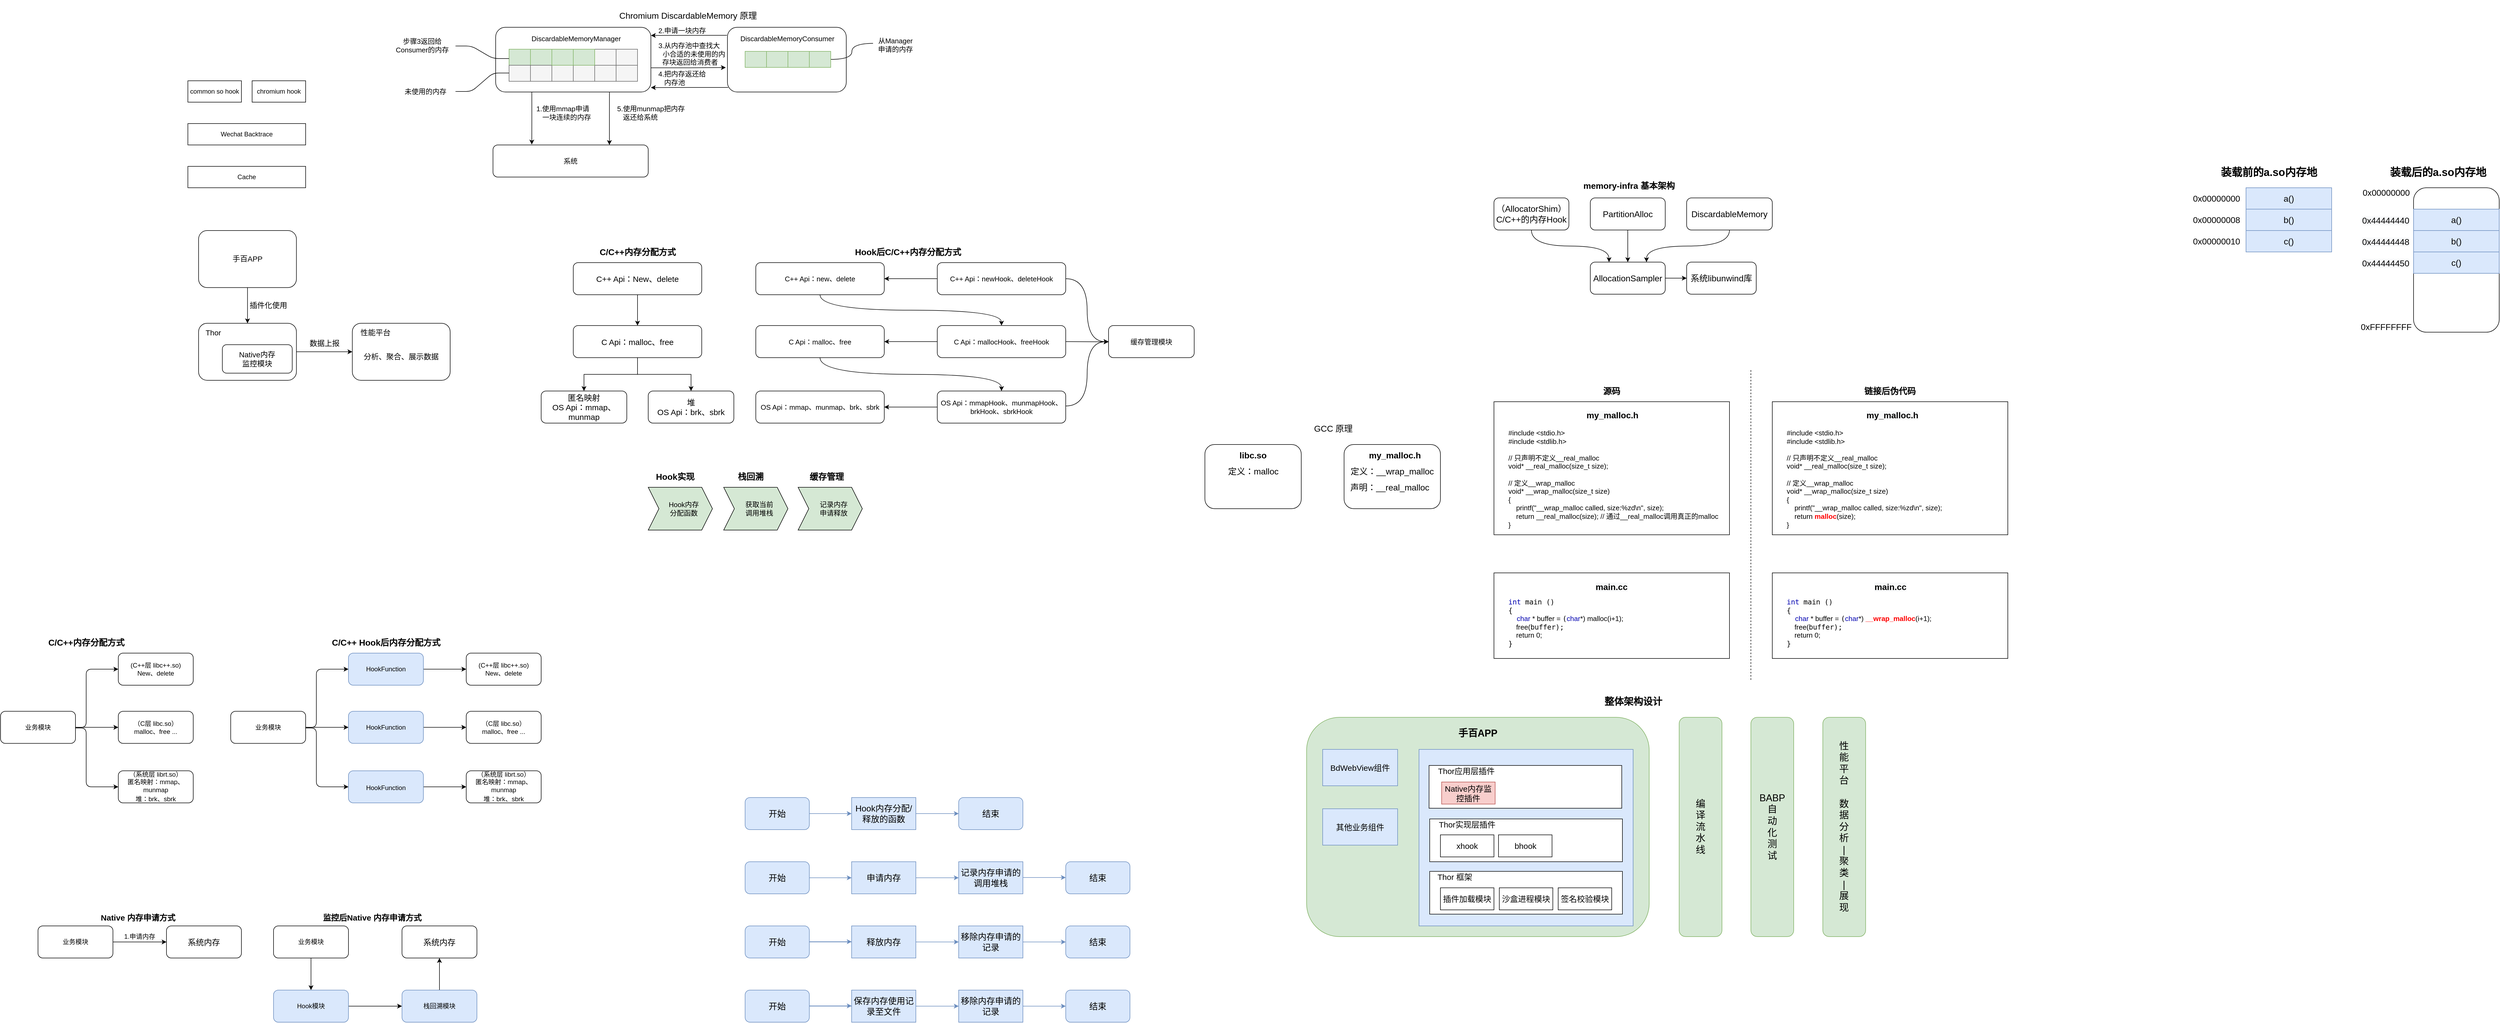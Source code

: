 <mxfile version="13.9.9" type="device" pages="4"><diagram id="ygAXoUKmb4n97n25YZql" name="第 1 页"><mxGraphModel dx="1186" dy="636" grid="1" gridSize="10" guides="1" tooltips="1" connect="1" arrows="1" fold="1" page="1" pageScale="1" pageWidth="827" pageHeight="1169" math="0" shadow="0"><root><mxCell id="0"/><mxCell id="1" parent="0"/><mxCell id="Ehwo6jhUxPk_OmtHYkap-70" value="" style="rounded=1;whiteSpace=wrap;html=1;fillColor=#d5e8d4;strokeColor=#82b366;" parent="1" vertex="1"><mxGeometry x="2450" y="1430" width="640" height="410" as="geometry"/></mxCell><mxCell id="Ehwo6jhUxPk_OmtHYkap-73" value="" style="rounded=0;whiteSpace=wrap;html=1;fillColor=#dae8fc;strokeColor=#6c8ebf;" parent="1" vertex="1"><mxGeometry x="2660" y="1490" width="400" height="330" as="geometry"/></mxCell><mxCell id="Ehwo6jhUxPk_OmtHYkap-55" value="" style="rounded=0;whiteSpace=wrap;html=1;fontSize=15;" parent="1" vertex="1"><mxGeometry x="2680" y="1620" width="360" height="80" as="geometry"/></mxCell><mxCell id="Ehwo6jhUxPk_OmtHYkap-58" value="" style="rounded=0;whiteSpace=wrap;html=1;fontSize=15;" parent="1" vertex="1"><mxGeometry x="2678.75" y="1520" width="360" height="80" as="geometry"/></mxCell><mxCell id="Z7fLEayhW9dnhfxVIcKt-163" value="" style="rounded=0;whiteSpace=wrap;html=1;fontSize=16;align=center;" parent="1" vertex="1"><mxGeometry x="2800" y="840" width="440" height="248.75" as="geometry"/></mxCell><mxCell id="Z7fLEayhW9dnhfxVIcKt-1" value="Wechat Backtrace" style="rounded=0;whiteSpace=wrap;html=1;" parent="1" vertex="1"><mxGeometry x="360" y="320" width="220" height="40" as="geometry"/></mxCell><mxCell id="Z7fLEayhW9dnhfxVIcKt-2" value="common so hook" style="rounded=0;whiteSpace=wrap;html=1;" parent="1" vertex="1"><mxGeometry x="360" y="240" width="100" height="40" as="geometry"/></mxCell><mxCell id="Z7fLEayhW9dnhfxVIcKt-3" value="chromium hook" style="rounded=0;whiteSpace=wrap;html=1;" parent="1" vertex="1"><mxGeometry x="480" y="240" width="100" height="40" as="geometry"/></mxCell><mxCell id="Z7fLEayhW9dnhfxVIcKt-4" value="Cache" style="rounded=0;whiteSpace=wrap;html=1;" parent="1" vertex="1"><mxGeometry x="360" y="400" width="220" height="40" as="geometry"/></mxCell><mxCell id="Z7fLEayhW9dnhfxVIcKt-5" value="&lt;font style=&quot;font-size: 14px&quot;&gt;手百APP&lt;/font&gt;" style="rounded=1;whiteSpace=wrap;html=1;" parent="1" vertex="1"><mxGeometry x="380" y="520" width="182.778" height="106.667" as="geometry"/></mxCell><mxCell id="Z7fLEayhW9dnhfxVIcKt-6" value="" style="rounded=1;whiteSpace=wrap;html=1;" parent="1" vertex="1"><mxGeometry x="380" y="693.333" width="182.778" height="106.667" as="geometry"/></mxCell><mxCell id="Z7fLEayhW9dnhfxVIcKt-7" value="&lt;font style=&quot;font-size: 14px&quot;&gt;Thor&lt;/font&gt;" style="text;html=1;resizable=0;autosize=1;align=center;verticalAlign=middle;points=[];fillColor=none;strokeColor=none;rounded=0;" parent="1" vertex="1"><mxGeometry x="386.528" y="701.333" width="40" height="20" as="geometry"/></mxCell><mxCell id="Z7fLEayhW9dnhfxVIcKt-9" value="&lt;font style=&quot;font-size: 14px&quot;&gt;Native内存&lt;br&gt;监控模块&lt;/font&gt;" style="rounded=1;whiteSpace=wrap;html=1;" parent="1" vertex="1"><mxGeometry x="424.389" y="733.333" width="130.556" height="53.333" as="geometry"/></mxCell><mxCell id="Z7fLEayhW9dnhfxVIcKt-10" value="" style="endArrow=classic;html=1;exitX=0.5;exitY=1;exitDx=0;exitDy=0;" parent="1" source="Z7fLEayhW9dnhfxVIcKt-5" target="Z7fLEayhW9dnhfxVIcKt-6" edge="1"><mxGeometry x="380" y="520" width="50" height="50" as="geometry"><mxPoint x="706.389" y="346.667" as="sourcePoint"/><mxPoint x="771.667" y="280" as="targetPoint"/></mxGeometry></mxCell><mxCell id="Z7fLEayhW9dnhfxVIcKt-11" value="&lt;font style=&quot;font-size: 14px&quot;&gt;&lt;br&gt;分析、聚合、展示数据&lt;/font&gt;" style="rounded=1;whiteSpace=wrap;html=1;" parent="1" vertex="1"><mxGeometry x="667.222" y="693.333" width="182.778" height="106.667" as="geometry"/></mxCell><mxCell id="Z7fLEayhW9dnhfxVIcKt-12" value="" style="endArrow=classic;html=1;entryX=0;entryY=0.5;entryDx=0;entryDy=0;" parent="1" target="Z7fLEayhW9dnhfxVIcKt-11" edge="1"><mxGeometry x="380" y="520" width="50" height="50" as="geometry"><mxPoint x="562.778" y="746.667" as="sourcePoint"/><mxPoint x="484.444" y="706.667" as="targetPoint"/></mxGeometry></mxCell><mxCell id="Z7fLEayhW9dnhfxVIcKt-14" value="&lt;font style=&quot;font-size: 14px&quot;&gt;性能平台&lt;/font&gt;" style="text;html=1;resizable=0;autosize=1;align=center;verticalAlign=middle;points=[];fillColor=none;strokeColor=none;rounded=0;" parent="1" vertex="1"><mxGeometry x="675.278" y="701.333" width="70" height="20" as="geometry"/></mxCell><mxCell id="Z7fLEayhW9dnhfxVIcKt-15" value="&lt;font style=&quot;font-size: 14px&quot;&gt;插件化使用&lt;/font&gt;" style="text;html=1;resizable=0;autosize=1;align=center;verticalAlign=middle;points=[];fillColor=none;strokeColor=none;rounded=0;" parent="1" vertex="1"><mxGeometry x="465" y="650" width="90" height="20" as="geometry"/></mxCell><mxCell id="Z7fLEayhW9dnhfxVIcKt-16" value="&lt;span style=&quot;font-size: 14px&quot;&gt;数据上报&lt;/span&gt;" style="text;html=1;resizable=0;autosize=1;align=center;verticalAlign=middle;points=[];fillColor=none;strokeColor=none;rounded=0;" parent="1" vertex="1"><mxGeometry x="580" y="721.33" width="70" height="20" as="geometry"/></mxCell><mxCell id="Z7fLEayhW9dnhfxVIcKt-21" style="edgeStyle=orthogonalEdgeStyle;rounded=0;orthogonalLoop=1;jettySize=auto;html=1;exitX=0.5;exitY=1;exitDx=0;exitDy=0;" parent="1" source="Z7fLEayhW9dnhfxVIcKt-18" target="Z7fLEayhW9dnhfxVIcKt-19" edge="1"><mxGeometry relative="1" as="geometry"/></mxCell><mxCell id="Z7fLEayhW9dnhfxVIcKt-18" value="&lt;font style=&quot;font-size: 15px&quot;&gt;C++ Api：New、delete&lt;/font&gt;" style="rounded=1;whiteSpace=wrap;html=1;fontSize=13;" parent="1" vertex="1"><mxGeometry x="1080" y="580" width="240" height="60" as="geometry"/></mxCell><mxCell id="Z7fLEayhW9dnhfxVIcKt-22" style="edgeStyle=orthogonalEdgeStyle;rounded=0;orthogonalLoop=1;jettySize=auto;html=1;exitX=0.5;exitY=1;exitDx=0;exitDy=0;entryX=0.5;entryY=0;entryDx=0;entryDy=0;" parent="1" source="Z7fLEayhW9dnhfxVIcKt-19" target="Z7fLEayhW9dnhfxVIcKt-20" edge="1"><mxGeometry relative="1" as="geometry"/></mxCell><mxCell id="Z7fLEayhW9dnhfxVIcKt-19" value="&lt;font style=&quot;font-size: 15px&quot;&gt;C Api：malloc、free&lt;/font&gt;" style="rounded=1;whiteSpace=wrap;html=1;fontSize=13;" parent="1" vertex="1"><mxGeometry x="1080" y="697.66" width="240" height="60" as="geometry"/></mxCell><mxCell id="Z7fLEayhW9dnhfxVIcKt-20" value="&lt;font style=&quot;font-size: 15px&quot;&gt;匿名映射&lt;br&gt;OS Api：mmap、munmap&lt;/font&gt;" style="rounded=1;whiteSpace=wrap;html=1;fontSize=13;" parent="1" vertex="1"><mxGeometry x="1020" y="820" width="160" height="60" as="geometry"/></mxCell><mxCell id="Z7fLEayhW9dnhfxVIcKt-65" style="edgeStyle=orthogonalEdgeStyle;rounded=0;orthogonalLoop=1;jettySize=auto;html=1;exitX=0.233;exitY=0.995;exitDx=0;exitDy=0;entryX=0.25;entryY=-0.015;entryDx=0;entryDy=0;fontSize=13;exitPerimeter=0;entryPerimeter=0;" parent="1" source="Z7fLEayhW9dnhfxVIcKt-23" target="Z7fLEayhW9dnhfxVIcKt-63" edge="1"><mxGeometry relative="1" as="geometry"><Array as="points"><mxPoint x="1003" y="311"/><mxPoint x="1003" y="311"/></Array></mxGeometry></mxCell><mxCell id="Z7fLEayhW9dnhfxVIcKt-68" style="edgeStyle=orthogonalEdgeStyle;rounded=0;orthogonalLoop=1;jettySize=auto;html=1;exitX=1;exitY=0.75;exitDx=0;exitDy=0;entryX=-0.014;entryY=0.622;entryDx=0;entryDy=0;fontSize=13;entryPerimeter=0;" parent="1" target="Z7fLEayhW9dnhfxVIcKt-56" edge="1"><mxGeometry relative="1" as="geometry"><mxPoint x="1225" y="215.75" as="sourcePoint"/><mxPoint x="1360" y="215.75" as="targetPoint"/><Array as="points"><mxPoint x="1297" y="216"/></Array></mxGeometry></mxCell><mxCell id="Z7fLEayhW9dnhfxVIcKt-23" value="" style="rounded=1;whiteSpace=wrap;html=1;fontSize=13;" parent="1" vertex="1"><mxGeometry x="935" y="140" width="290" height="121" as="geometry"/></mxCell><mxCell id="Z7fLEayhW9dnhfxVIcKt-24" value="DiscardableMemoryManager" style="text;html=1;resizable=0;autosize=1;align=center;verticalAlign=middle;points=[];fillColor=none;strokeColor=none;rounded=0;fontSize=13;" parent="1" vertex="1"><mxGeometry x="995" y="151" width="180" height="20" as="geometry"/></mxCell><mxCell id="Z7fLEayhW9dnhfxVIcKt-27" value="" style="group;strokeColor=#82b366;fillColor=#d5e8d4;container=0;" parent="1" vertex="1" connectable="0"><mxGeometry x="960" y="181" width="80" height="30" as="geometry"/></mxCell><mxCell id="Z7fLEayhW9dnhfxVIcKt-28" value="" style="group" parent="1" vertex="1" connectable="0"><mxGeometry x="960" y="181" width="80" height="60" as="geometry"/></mxCell><mxCell id="Z7fLEayhW9dnhfxVIcKt-25" value="" style="rounded=0;whiteSpace=wrap;html=1;fontSize=13;fillColor=#d5e8d4;strokeColor=#82b366;" parent="Z7fLEayhW9dnhfxVIcKt-28" vertex="1"><mxGeometry width="40" height="30" as="geometry"/></mxCell><mxCell id="Z7fLEayhW9dnhfxVIcKt-26" value="" style="rounded=0;whiteSpace=wrap;html=1;fontSize=13;fillColor=#d5e8d4;strokeColor=#82b366;" parent="Z7fLEayhW9dnhfxVIcKt-28" vertex="1"><mxGeometry x="40" width="40" height="30" as="geometry"/></mxCell><mxCell id="Z7fLEayhW9dnhfxVIcKt-38" value="" style="rounded=0;whiteSpace=wrap;html=1;fontSize=13;fillColor=#d5e8d4;strokeColor=#82b366;" parent="Z7fLEayhW9dnhfxVIcKt-28" vertex="1"><mxGeometry y="30" width="40" height="30" as="geometry"/></mxCell><mxCell id="Z7fLEayhW9dnhfxVIcKt-29" value="" style="group;fillColor=#d5e8d4;strokeColor=#82b366;container=0;" parent="1" vertex="1" connectable="0"><mxGeometry x="1040" y="181" width="80" height="30" as="geometry"/></mxCell><mxCell id="Z7fLEayhW9dnhfxVIcKt-32" value="" style="group;fillColor=#f5f5f5;strokeColor=#666666;fontColor=#333333;" parent="1" vertex="1" connectable="0"><mxGeometry x="1120" y="181" width="80" height="30" as="geometry"/></mxCell><mxCell id="Z7fLEayhW9dnhfxVIcKt-33" value="" style="rounded=0;whiteSpace=wrap;html=1;fontSize=13;fillColor=#f5f5f5;strokeColor=#666666;fontColor=#333333;" parent="Z7fLEayhW9dnhfxVIcKt-32" vertex="1"><mxGeometry width="40" height="30" as="geometry"/></mxCell><mxCell id="Z7fLEayhW9dnhfxVIcKt-34" value="" style="rounded=0;whiteSpace=wrap;html=1;fontSize=13;fillColor=#f5f5f5;strokeColor=#666666;fontColor=#333333;" parent="Z7fLEayhW9dnhfxVIcKt-32" vertex="1"><mxGeometry x="40" width="40" height="30" as="geometry"/></mxCell><mxCell id="Z7fLEayhW9dnhfxVIcKt-37" value="" style="group;fillColor=#f5f5f5;strokeColor=#666666;fontColor=#333333;" parent="1" vertex="1" connectable="0"><mxGeometry x="960" y="211" width="80" height="30" as="geometry"/></mxCell><mxCell id="Z7fLEayhW9dnhfxVIcKt-39" value="" style="rounded=0;whiteSpace=wrap;html=1;fontSize=13;fillColor=#d5e8d4;strokeColor=#82b366;" parent="Z7fLEayhW9dnhfxVIcKt-37" vertex="1"><mxGeometry x="40" width="40" height="30" as="geometry"/></mxCell><mxCell id="Z7fLEayhW9dnhfxVIcKt-47" value="" style="group;fillColor=#f5f5f5;strokeColor=#666666;fontColor=#333333;" parent="1" vertex="1" connectable="0"><mxGeometry x="1040" y="211" width="80" height="30" as="geometry"/></mxCell><mxCell id="Z7fLEayhW9dnhfxVIcKt-48" value="" style="rounded=0;whiteSpace=wrap;html=1;fontSize=13;fillColor=#f5f5f5;strokeColor=#666666;fontColor=#333333;" parent="Z7fLEayhW9dnhfxVIcKt-47" vertex="1"><mxGeometry x="40" width="40" height="30" as="geometry"/></mxCell><mxCell id="Z7fLEayhW9dnhfxVIcKt-49" value="" style="group" parent="1" vertex="1" connectable="0"><mxGeometry x="1080" y="211" width="80" height="30" as="geometry"/></mxCell><mxCell id="Z7fLEayhW9dnhfxVIcKt-50" value="" style="rounded=0;whiteSpace=wrap;html=1;fontSize=13;fillColor=#d5e8d4;strokeColor=#82b366;" parent="Z7fLEayhW9dnhfxVIcKt-49" vertex="1"><mxGeometry x="40" width="40" height="30" as="geometry"/></mxCell><mxCell id="Z7fLEayhW9dnhfxVIcKt-51" value="" style="group;fillColor=#f5f5f5;strokeColor=#666666;fontColor=#333333;" parent="1" vertex="1" connectable="0"><mxGeometry x="1120" y="211" width="80" height="30" as="geometry"/></mxCell><mxCell id="Z7fLEayhW9dnhfxVIcKt-52" value="" style="rounded=0;whiteSpace=wrap;html=1;fontSize=13;fillColor=#f5f5f5;strokeColor=#666666;fontColor=#333333;" parent="Z7fLEayhW9dnhfxVIcKt-51" vertex="1"><mxGeometry x="40" width="40" height="30" as="geometry"/></mxCell><mxCell id="Z7fLEayhW9dnhfxVIcKt-53" value="" style="group;fillColor=#f5f5f5;strokeColor=#666666;fontColor=#333333;" parent="1" vertex="1" connectable="0"><mxGeometry x="1000" y="211" width="80" height="30" as="geometry"/></mxCell><mxCell id="Z7fLEayhW9dnhfxVIcKt-54" value="" style="rounded=0;whiteSpace=wrap;html=1;fontSize=13;fillColor=#f5f5f5;strokeColor=#666666;fontColor=#333333;" parent="Z7fLEayhW9dnhfxVIcKt-53" vertex="1"><mxGeometry x="40" width="40" height="30" as="geometry"/></mxCell><mxCell id="Z7fLEayhW9dnhfxVIcKt-67" style="edgeStyle=orthogonalEdgeStyle;rounded=0;orthogonalLoop=1;jettySize=auto;html=1;entryX=1;entryY=0.25;entryDx=0;entryDy=0;fontSize=13;" parent="1" edge="1"><mxGeometry relative="1" as="geometry"><mxPoint x="1367" y="155" as="sourcePoint"/><mxPoint x="1225" y="155.25" as="targetPoint"/><Array as="points"><mxPoint x="1225" y="155"/></Array></mxGeometry></mxCell><mxCell id="Z7fLEayhW9dnhfxVIcKt-73" style="edgeStyle=orthogonalEdgeStyle;rounded=0;orthogonalLoop=1;jettySize=auto;html=1;exitX=0.006;exitY=0.93;exitDx=0;exitDy=0;entryX=1;entryY=0.75;entryDx=0;entryDy=0;fontSize=13;exitPerimeter=0;" parent="1" source="Z7fLEayhW9dnhfxVIcKt-56" edge="1"><mxGeometry relative="1" as="geometry"><mxPoint x="1361" y="252.75" as="sourcePoint"/><mxPoint x="1225" y="252.75" as="targetPoint"/><Array as="points"><mxPoint x="1297" y="253"/></Array></mxGeometry></mxCell><mxCell id="Z7fLEayhW9dnhfxVIcKt-56" value="" style="rounded=1;whiteSpace=wrap;html=1;fontSize=13;" parent="1" vertex="1"><mxGeometry x="1368" y="140" width="222" height="121" as="geometry"/></mxCell><mxCell id="Z7fLEayhW9dnhfxVIcKt-30" value="" style="rounded=0;whiteSpace=wrap;html=1;fontSize=13;fillColor=#d5e8d4;strokeColor=#82b366;" parent="1" vertex="1"><mxGeometry x="1040" y="181" width="40" height="30" as="geometry"/></mxCell><mxCell id="Z7fLEayhW9dnhfxVIcKt-31" value="" style="rounded=0;whiteSpace=wrap;html=1;fontSize=13;fillColor=#d5e8d4;strokeColor=#82b366;" parent="1" vertex="1"><mxGeometry x="1080" y="181" width="40" height="30" as="geometry"/></mxCell><mxCell id="Z7fLEayhW9dnhfxVIcKt-76" style="edgeStyle=orthogonalEdgeStyle;rounded=0;orthogonalLoop=1;jettySize=auto;html=1;exitX=0.75;exitY=0;exitDx=0;exitDy=0;entryX=0.733;entryY=1.005;entryDx=0;entryDy=0;entryPerimeter=0;fontSize=13;endArrow=none;endFill=0;startArrow=classic;startFill=1;" parent="1" source="Z7fLEayhW9dnhfxVIcKt-63" target="Z7fLEayhW9dnhfxVIcKt-23" edge="1"><mxGeometry relative="1" as="geometry"/></mxCell><mxCell id="Z7fLEayhW9dnhfxVIcKt-63" value="系统" style="rounded=1;whiteSpace=wrap;html=1;fontSize=13;" parent="1" vertex="1"><mxGeometry x="930" y="360" width="290" height="60" as="geometry"/></mxCell><mxCell id="Z7fLEayhW9dnhfxVIcKt-66" value="1.&lt;span style=&quot;text-align: left&quot;&gt;使用mmap申请&lt;br&gt;&amp;nbsp; &amp;nbsp; 一块连续的内存&lt;/span&gt;" style="text;html=1;resizable=0;autosize=1;align=center;verticalAlign=middle;points=[];fillColor=none;strokeColor=none;rounded=0;fontSize=13;" parent="1" vertex="1"><mxGeometry x="1000" y="280" width="120" height="40" as="geometry"/></mxCell><mxCell id="Z7fLEayhW9dnhfxVIcKt-69" value="2.申请一块内存" style="text;html=1;resizable=0;autosize=1;align=center;verticalAlign=middle;points=[];fillColor=none;strokeColor=none;rounded=0;fontSize=13;" parent="1" vertex="1"><mxGeometry x="1233" y="136" width="100" height="20" as="geometry"/></mxCell><mxCell id="Z7fLEayhW9dnhfxVIcKt-71" value="DiscardableMemoryConsumer" style="text;html=1;strokeColor=none;fillColor=none;align=center;verticalAlign=middle;whiteSpace=wrap;rounded=0;fontSize=13;" parent="1" vertex="1"><mxGeometry x="1460" y="151" width="40" height="20" as="geometry"/></mxCell><mxCell id="Z7fLEayhW9dnhfxVIcKt-72" value="3.从内存池中查找大&lt;br&gt;&amp;nbsp; &amp;nbsp; &amp;nbsp;小合适的未使用的内&lt;br&gt;&amp;nbsp;存块返回给消费者" style="text;html=1;resizable=0;autosize=1;align=center;verticalAlign=middle;points=[];fillColor=none;strokeColor=none;rounded=0;fontSize=13;" parent="1" vertex="1"><mxGeometry x="1221" y="165" width="150" height="50" as="geometry"/></mxCell><mxCell id="Z7fLEayhW9dnhfxVIcKt-75" value="4.把内存返还给&lt;br&gt;&amp;nbsp; &amp;nbsp;内存池" style="text;html=1;strokeColor=none;fillColor=none;align=left;verticalAlign=middle;whiteSpace=wrap;rounded=0;fontSize=13;" parent="1" vertex="1"><mxGeometry x="1237" y="220" width="130" height="30" as="geometry"/></mxCell><mxCell id="Z7fLEayhW9dnhfxVIcKt-77" value="5.&lt;span&gt;使用munmap把内存&lt;br&gt;&amp;nbsp; &amp;nbsp;返还给系统&lt;br&gt;&lt;/span&gt;" style="text;html=1;resizable=0;autosize=1;align=left;verticalAlign=middle;points=[];fillColor=none;strokeColor=none;rounded=0;fontSize=13;" parent="1" vertex="1"><mxGeometry x="1160" y="280" width="140" height="40" as="geometry"/></mxCell><mxCell id="Z7fLEayhW9dnhfxVIcKt-78" value="" style="endArrow=none;html=1;fontSize=13;entryX=0;entryY=0.75;entryDx=0;entryDy=0;edgeStyle=entityRelationEdgeStyle;" parent="1" edge="1"><mxGeometry width="50" height="50" relative="1" as="geometry"><mxPoint x="860" y="175" as="sourcePoint"/><mxPoint x="960" y="198.5" as="targetPoint"/></mxGeometry></mxCell><mxCell id="Z7fLEayhW9dnhfxVIcKt-79" value="步骤3返回给Consumer的内存" style="text;html=1;strokeColor=none;fillColor=none;align=center;verticalAlign=middle;whiteSpace=wrap;rounded=0;fontSize=13;" parent="1" vertex="1"><mxGeometry x="743" y="164" width="110" height="20" as="geometry"/></mxCell><mxCell id="Z7fLEayhW9dnhfxVIcKt-81" value="" style="endArrow=none;html=1;fontSize=13;edgeStyle=entityRelationEdgeStyle;" parent="1" edge="1"><mxGeometry width="50" height="50" relative="1" as="geometry"><mxPoint x="860" y="260" as="sourcePoint"/><mxPoint x="960" y="225.5" as="targetPoint"/></mxGeometry></mxCell><mxCell id="Z7fLEayhW9dnhfxVIcKt-82" value="未使用的内存" style="text;html=1;strokeColor=none;fillColor=none;align=center;verticalAlign=middle;whiteSpace=wrap;rounded=0;fontSize=13;" parent="1" vertex="1"><mxGeometry x="749" y="250" width="110" height="20" as="geometry"/></mxCell><mxCell id="Z7fLEayhW9dnhfxVIcKt-89" value="" style="endArrow=none;html=1;fontSize=13;entryX=1;entryY=0.5;entryDx=0;entryDy=0;edgeStyle=orthogonalEdgeStyle;elbow=vertical;curved=1;" parent="1" target="Z7fLEayhW9dnhfxVIcKt-86" edge="1"><mxGeometry width="50" height="50" relative="1" as="geometry"><mxPoint x="1640" y="170" as="sourcePoint"/><mxPoint x="1260" y="250" as="targetPoint"/></mxGeometry></mxCell><mxCell id="Z7fLEayhW9dnhfxVIcKt-83" value="" style="rounded=0;whiteSpace=wrap;html=1;fontSize=13;fillColor=#d5e8d4;strokeColor=#82b366;" parent="1" vertex="1"><mxGeometry x="1401" y="185" width="40" height="30" as="geometry"/></mxCell><mxCell id="Z7fLEayhW9dnhfxVIcKt-84" value="" style="rounded=0;whiteSpace=wrap;html=1;fontSize=13;fillColor=#d5e8d4;strokeColor=#82b366;" parent="1" vertex="1"><mxGeometry x="1441" y="185" width="40" height="30" as="geometry"/></mxCell><mxCell id="Z7fLEayhW9dnhfxVIcKt-85" value="" style="rounded=0;whiteSpace=wrap;html=1;fontSize=13;fillColor=#d5e8d4;strokeColor=#82b366;" parent="1" vertex="1"><mxGeometry x="1481" y="185" width="40" height="30" as="geometry"/></mxCell><mxCell id="Z7fLEayhW9dnhfxVIcKt-86" value="" style="rounded=0;whiteSpace=wrap;html=1;fontSize=13;fillColor=#d5e8d4;strokeColor=#82b366;" parent="1" vertex="1"><mxGeometry x="1521" y="185" width="40" height="30" as="geometry"/></mxCell><mxCell id="Z7fLEayhW9dnhfxVIcKt-90" value="从Manager&lt;br&gt;申请的内存" style="text;html=1;strokeColor=none;fillColor=none;align=center;verticalAlign=middle;whiteSpace=wrap;rounded=0;fontSize=13;" parent="1" vertex="1"><mxGeometry x="1634" y="163" width="96" height="20" as="geometry"/></mxCell><mxCell id="Z7fLEayhW9dnhfxVIcKt-102" style="edgeStyle=orthogonalEdgeStyle;curved=1;rounded=0;orthogonalLoop=1;jettySize=auto;html=1;exitX=0.5;exitY=1;exitDx=0;exitDy=0;startArrow=none;startFill=0;endArrow=classic;endFill=1;fontSize=13;" parent="1" source="Z7fLEayhW9dnhfxVIcKt-93" target="Z7fLEayhW9dnhfxVIcKt-98" edge="1"><mxGeometry relative="1" as="geometry"/></mxCell><mxCell id="Z7fLEayhW9dnhfxVIcKt-93" value="C++ Api：new、delete" style="rounded=1;whiteSpace=wrap;html=1;fontSize=13;" parent="1" vertex="1"><mxGeometry x="1421" y="580" width="240" height="60" as="geometry"/></mxCell><mxCell id="Z7fLEayhW9dnhfxVIcKt-104" style="edgeStyle=orthogonalEdgeStyle;curved=1;rounded=0;orthogonalLoop=1;jettySize=auto;html=1;exitX=0.5;exitY=1;exitDx=0;exitDy=0;startArrow=none;startFill=0;endArrow=classic;endFill=1;fontSize=13;" parent="1" source="Z7fLEayhW9dnhfxVIcKt-95" target="Z7fLEayhW9dnhfxVIcKt-99" edge="1"><mxGeometry relative="1" as="geometry"/></mxCell><mxCell id="Z7fLEayhW9dnhfxVIcKt-95" value="C Api：malloc、free" style="rounded=1;whiteSpace=wrap;html=1;fontSize=13;" parent="1" vertex="1"><mxGeometry x="1421" y="697.66" width="240" height="60" as="geometry"/></mxCell><mxCell id="Z7fLEayhW9dnhfxVIcKt-96" value="OS Api：mmap、munmap、brk、sbrk" style="rounded=1;whiteSpace=wrap;html=1;fontSize=13;" parent="1" vertex="1"><mxGeometry x="1421" y="820" width="240" height="60" as="geometry"/></mxCell><mxCell id="Z7fLEayhW9dnhfxVIcKt-101" style="edgeStyle=orthogonalEdgeStyle;curved=1;rounded=0;orthogonalLoop=1;jettySize=auto;html=1;exitX=0;exitY=0.5;exitDx=0;exitDy=0;startArrow=none;startFill=0;endArrow=classic;endFill=1;fontSize=13;entryX=1;entryY=0.5;entryDx=0;entryDy=0;" parent="1" source="Z7fLEayhW9dnhfxVIcKt-97" target="Z7fLEayhW9dnhfxVIcKt-93" edge="1"><mxGeometry relative="1" as="geometry"><mxPoint x="1700" y="616" as="targetPoint"/></mxGeometry></mxCell><mxCell id="Z7fLEayhW9dnhfxVIcKt-189" style="edgeStyle=orthogonalEdgeStyle;curved=1;rounded=0;orthogonalLoop=1;jettySize=auto;html=1;exitX=1;exitY=0.5;exitDx=0;exitDy=0;entryX=0;entryY=0.5;entryDx=0;entryDy=0;startArrow=none;startFill=0;endArrow=classic;endFill=1;fontSize=16;" parent="1" source="Z7fLEayhW9dnhfxVIcKt-97" target="Z7fLEayhW9dnhfxVIcKt-188" edge="1"><mxGeometry relative="1" as="geometry"/></mxCell><mxCell id="Z7fLEayhW9dnhfxVIcKt-97" value="C++ Api：newHook、deleteHook" style="rounded=1;whiteSpace=wrap;html=1;fontSize=13;" parent="1" vertex="1"><mxGeometry x="1760" y="580" width="240" height="60" as="geometry"/></mxCell><mxCell id="Z7fLEayhW9dnhfxVIcKt-103" style="edgeStyle=orthogonalEdgeStyle;curved=1;rounded=0;orthogonalLoop=1;jettySize=auto;html=1;exitX=0;exitY=0.5;exitDx=0;exitDy=0;entryX=1;entryY=0.5;entryDx=0;entryDy=0;startArrow=none;startFill=0;endArrow=classic;endFill=1;fontSize=13;" parent="1" source="Z7fLEayhW9dnhfxVIcKt-98" target="Z7fLEayhW9dnhfxVIcKt-95" edge="1"><mxGeometry relative="1" as="geometry"/></mxCell><mxCell id="Z7fLEayhW9dnhfxVIcKt-190" style="edgeStyle=orthogonalEdgeStyle;curved=1;rounded=0;orthogonalLoop=1;jettySize=auto;html=1;exitX=1;exitY=0.5;exitDx=0;exitDy=0;startArrow=none;startFill=0;endArrow=classic;endFill=1;fontSize=16;" parent="1" source="Z7fLEayhW9dnhfxVIcKt-98" edge="1"><mxGeometry relative="1" as="geometry"><mxPoint x="2080" y="728" as="targetPoint"/></mxGeometry></mxCell><mxCell id="Z7fLEayhW9dnhfxVIcKt-98" value="C Api：mallocHook、freeHook" style="rounded=1;whiteSpace=wrap;html=1;fontSize=13;" parent="1" vertex="1"><mxGeometry x="1760" y="697.66" width="240" height="60" as="geometry"/></mxCell><mxCell id="Z7fLEayhW9dnhfxVIcKt-105" style="edgeStyle=orthogonalEdgeStyle;curved=1;rounded=0;orthogonalLoop=1;jettySize=auto;html=1;exitX=0;exitY=0.5;exitDx=0;exitDy=0;entryX=1;entryY=0.5;entryDx=0;entryDy=0;startArrow=none;startFill=0;endArrow=classic;endFill=1;fontSize=13;" parent="1" source="Z7fLEayhW9dnhfxVIcKt-99" target="Z7fLEayhW9dnhfxVIcKt-96" edge="1"><mxGeometry relative="1" as="geometry"/></mxCell><mxCell id="Z7fLEayhW9dnhfxVIcKt-191" style="edgeStyle=orthogonalEdgeStyle;rounded=0;orthogonalLoop=1;jettySize=auto;html=1;exitX=1;exitY=0.5;exitDx=0;exitDy=0;startArrow=none;startFill=0;endArrow=classic;endFill=1;fontSize=16;curved=1;entryX=0;entryY=0.539;entryDx=0;entryDy=0;entryPerimeter=0;" parent="1" edge="1"><mxGeometry relative="1" as="geometry"><mxPoint x="2080" y="728.0" as="targetPoint"/><mxPoint x="2000" y="848" as="sourcePoint"/><Array as="points"><mxPoint x="2040" y="848"/><mxPoint x="2040" y="728"/></Array></mxGeometry></mxCell><mxCell id="Z7fLEayhW9dnhfxVIcKt-99" value="OS Api：mmapHook、munmapHook、brkHook、sbrkHook" style="rounded=1;whiteSpace=wrap;html=1;fontSize=13;" parent="1" vertex="1"><mxGeometry x="1760" y="820" width="240" height="60" as="geometry"/></mxCell><mxCell id="Z7fLEayhW9dnhfxVIcKt-109" value="&lt;br&gt;C/C++内存分配方式" style="text;html=1;resizable=0;autosize=1;align=center;verticalAlign=middle;points=[];fillColor=none;strokeColor=none;rounded=0;fontSize=16;fontStyle=1" parent="1" vertex="1"><mxGeometry x="1120" y="530" width="160" height="40" as="geometry"/></mxCell><mxCell id="Z7fLEayhW9dnhfxVIcKt-110" value="Hook后C/C++内存分配方式" style="text;html=1;resizable=0;autosize=1;align=center;verticalAlign=middle;points=[];fillColor=none;strokeColor=none;rounded=0;fontSize=16;fontStyle=1" parent="1" vertex="1"><mxGeometry x="1600" y="550" width="210" height="20" as="geometry"/></mxCell><mxCell id="Z7fLEayhW9dnhfxVIcKt-118" value="" style="group" parent="1" vertex="1" connectable="0"><mxGeometry x="1220" y="1000" width="400" height="80" as="geometry"/></mxCell><mxCell id="Z7fLEayhW9dnhfxVIcKt-112" value="" style="shape=step;perimeter=stepPerimeter;whiteSpace=wrap;html=1;fixedSize=1;fillColor=#D5E8D4;fontSize=13;align=left;" parent="Z7fLEayhW9dnhfxVIcKt-118" vertex="1"><mxGeometry width="120" height="80" as="geometry"/></mxCell><mxCell id="Z7fLEayhW9dnhfxVIcKt-113" value="Hook内存&lt;br&gt;分配函数" style="text;html=1;resizable=0;autosize=1;align=center;verticalAlign=middle;points=[];fillColor=none;strokeColor=none;rounded=0;fontSize=13;" parent="Z7fLEayhW9dnhfxVIcKt-118" vertex="1"><mxGeometry x="31" y="20" width="70" height="40" as="geometry"/></mxCell><mxCell id="Z7fLEayhW9dnhfxVIcKt-114" value="" style="shape=step;perimeter=stepPerimeter;whiteSpace=wrap;html=1;fixedSize=1;fillColor=#D5E8D4;fontSize=13;align=left;" parent="Z7fLEayhW9dnhfxVIcKt-118" vertex="1"><mxGeometry x="141" width="120" height="80" as="geometry"/></mxCell><mxCell id="Z7fLEayhW9dnhfxVIcKt-115" value="获取当前&lt;br&gt;调用堆栈" style="text;html=1;resizable=0;autosize=1;align=center;verticalAlign=middle;points=[];fillColor=none;strokeColor=none;rounded=0;fontSize=13;" parent="Z7fLEayhW9dnhfxVIcKt-118" vertex="1"><mxGeometry x="172" y="20" width="70" height="40" as="geometry"/></mxCell><mxCell id="Z7fLEayhW9dnhfxVIcKt-116" value="" style="shape=step;perimeter=stepPerimeter;whiteSpace=wrap;html=1;fixedSize=1;fillColor=#D5E8D4;fontSize=13;align=left;" parent="Z7fLEayhW9dnhfxVIcKt-118" vertex="1"><mxGeometry x="280" width="120" height="80" as="geometry"/></mxCell><mxCell id="Z7fLEayhW9dnhfxVIcKt-117" value="记录内存&lt;br&gt;申请释放" style="text;html=1;resizable=0;autosize=1;align=center;verticalAlign=middle;points=[];fillColor=none;strokeColor=none;rounded=0;fontSize=13;" parent="Z7fLEayhW9dnhfxVIcKt-118" vertex="1"><mxGeometry x="311" y="20" width="70" height="40" as="geometry"/></mxCell><mxCell id="Z7fLEayhW9dnhfxVIcKt-121" value="&lt;font style=&quot;font-size: 15px&quot;&gt;堆&lt;br&gt;OS Api：&lt;span style=&quot;font-family: &amp;#34;helvetica&amp;#34;&quot;&gt;brk、sbrk&lt;/span&gt;&lt;/font&gt;" style="rounded=1;whiteSpace=wrap;html=1;fontSize=13;" parent="1" vertex="1"><mxGeometry x="1220" y="820" width="160" height="60" as="geometry"/></mxCell><mxCell id="Z7fLEayhW9dnhfxVIcKt-122" style="edgeStyle=orthogonalEdgeStyle;rounded=0;orthogonalLoop=1;jettySize=auto;html=1;exitX=0.5;exitY=1;exitDx=0;exitDy=0;entryX=0.5;entryY=0;entryDx=0;entryDy=0;" parent="1" source="Z7fLEayhW9dnhfxVIcKt-19" target="Z7fLEayhW9dnhfxVIcKt-121" edge="1"><mxGeometry relative="1" as="geometry"><mxPoint x="1210" y="767.66" as="sourcePoint"/><mxPoint x="1090" y="830" as="targetPoint"/></mxGeometry></mxCell><mxCell id="Z7fLEayhW9dnhfxVIcKt-123" value="&lt;br&gt;Hook实现" style="text;html=1;resizable=0;autosize=1;align=center;verticalAlign=middle;points=[];fillColor=none;strokeColor=none;rounded=0;fontSize=16;fontStyle=1" parent="1" vertex="1"><mxGeometry x="1225" y="950" width="90" height="40" as="geometry"/></mxCell><mxCell id="Z7fLEayhW9dnhfxVIcKt-124" value="&lt;br&gt;栈回溯" style="text;html=1;resizable=0;autosize=1;align=center;verticalAlign=middle;points=[];fillColor=none;strokeColor=none;rounded=0;fontSize=16;fontStyle=1" parent="1" vertex="1"><mxGeometry x="1381" y="950" width="60" height="40" as="geometry"/></mxCell><mxCell id="Z7fLEayhW9dnhfxVIcKt-125" value="缓存管理" style="text;html=1;resizable=0;autosize=1;align=center;verticalAlign=middle;points=[];fillColor=none;strokeColor=none;rounded=0;fontSize=16;fontStyle=1" parent="1" vertex="1"><mxGeometry x="1513" y="970" width="80" height="20" as="geometry"/></mxCell><mxCell id="Z7fLEayhW9dnhfxVIcKt-127" value="&amp;nbsp;" style="text;html=1;strokeColor=none;fillColor=none;align=center;verticalAlign=middle;whiteSpace=wrap;rounded=0;fontSize=16;" parent="1" vertex="1"><mxGeometry x="1181" y="880" width="40" height="20" as="geometry"/></mxCell><mxCell id="Z7fLEayhW9dnhfxVIcKt-128" value="&lt;br&gt;Chromium DiscardableMemory 原理" style="text;html=1;strokeColor=none;fillColor=none;align=center;verticalAlign=middle;whiteSpace=wrap;rounded=0;fontSize=16;" parent="1" vertex="1"><mxGeometry x="1160" y="98" width="269" height="20" as="geometry"/></mxCell><mxCell id="Z7fLEayhW9dnhfxVIcKt-129" value="&amp;nbsp;" style="text;html=1;strokeColor=none;fillColor=none;align=center;verticalAlign=middle;whiteSpace=wrap;rounded=0;fontSize=16;" parent="1" vertex="1"><mxGeometry x="1266" y="420" width="40" height="20" as="geometry"/></mxCell><mxCell id="Z7fLEayhW9dnhfxVIcKt-143" style="edgeStyle=orthogonalEdgeStyle;curved=1;rounded=0;orthogonalLoop=1;jettySize=auto;html=1;exitX=1;exitY=0.5;exitDx=0;exitDy=0;entryX=0;entryY=0.5;entryDx=0;entryDy=0;startArrow=none;startFill=0;endArrow=classic;endFill=1;fontSize=16;" parent="1" source="Z7fLEayhW9dnhfxVIcKt-130" target="Z7fLEayhW9dnhfxVIcKt-142" edge="1"><mxGeometry relative="1" as="geometry"/></mxCell><mxCell id="Z7fLEayhW9dnhfxVIcKt-130" value="AllocationSampler" style="rounded=1;whiteSpace=wrap;html=1;fontSize=16;align=center;" parent="1" vertex="1"><mxGeometry x="2980" y="579" width="140" height="60" as="geometry"/></mxCell><mxCell id="Z7fLEayhW9dnhfxVIcKt-136" style="edgeStyle=orthogonalEdgeStyle;curved=1;rounded=0;orthogonalLoop=1;jettySize=auto;html=1;exitX=0.5;exitY=1;exitDx=0;exitDy=0;entryX=0.25;entryY=0;entryDx=0;entryDy=0;startArrow=none;startFill=0;endArrow=classic;endFill=1;fontSize=16;" parent="1" source="Z7fLEayhW9dnhfxVIcKt-131" target="Z7fLEayhW9dnhfxVIcKt-130" edge="1"><mxGeometry relative="1" as="geometry"/></mxCell><mxCell id="Z7fLEayhW9dnhfxVIcKt-131" value="（AllocatorShim）&lt;br&gt;C/C++的内存Hook" style="rounded=1;whiteSpace=wrap;html=1;fontSize=16;align=center;" parent="1" vertex="1"><mxGeometry x="2800" y="459" width="140" height="60" as="geometry"/></mxCell><mxCell id="Z7fLEayhW9dnhfxVIcKt-137" style="edgeStyle=orthogonalEdgeStyle;curved=1;rounded=0;orthogonalLoop=1;jettySize=auto;html=1;exitX=0.5;exitY=1;exitDx=0;exitDy=0;entryX=0.5;entryY=0;entryDx=0;entryDy=0;startArrow=none;startFill=0;endArrow=classic;endFill=1;fontSize=16;" parent="1" source="Z7fLEayhW9dnhfxVIcKt-134" target="Z7fLEayhW9dnhfxVIcKt-130" edge="1"><mxGeometry relative="1" as="geometry"/></mxCell><mxCell id="Z7fLEayhW9dnhfxVIcKt-134" value="PartitionAlloc" style="rounded=1;whiteSpace=wrap;html=1;fontSize=16;align=center;" parent="1" vertex="1"><mxGeometry x="2980" y="459" width="140" height="60" as="geometry"/></mxCell><mxCell id="Z7fLEayhW9dnhfxVIcKt-139" style="edgeStyle=orthogonalEdgeStyle;curved=1;rounded=0;orthogonalLoop=1;jettySize=auto;html=1;exitX=0.5;exitY=1;exitDx=0;exitDy=0;entryX=0.75;entryY=0;entryDx=0;entryDy=0;startArrow=none;startFill=0;endArrow=classic;endFill=1;fontSize=16;" parent="1" source="Z7fLEayhW9dnhfxVIcKt-138" target="Z7fLEayhW9dnhfxVIcKt-130" edge="1"><mxGeometry relative="1" as="geometry"/></mxCell><mxCell id="Z7fLEayhW9dnhfxVIcKt-138" value="DiscardableMemory" style="rounded=1;whiteSpace=wrap;html=1;fontSize=16;align=center;" parent="1" vertex="1"><mxGeometry x="3160" y="459" width="160" height="60" as="geometry"/></mxCell><mxCell id="Z7fLEayhW9dnhfxVIcKt-140" value="&lt;br&gt;memory-infra 基本架构" style="text;html=1;resizable=0;autosize=1;align=center;verticalAlign=middle;points=[];fillColor=none;strokeColor=none;rounded=0;fontSize=16;fontStyle=1" parent="1" vertex="1"><mxGeometry x="2957" y="406" width="190" height="40" as="geometry"/></mxCell><mxCell id="Z7fLEayhW9dnhfxVIcKt-141" value="&amp;nbsp;&amp;nbsp;" style="text;html=1;strokeColor=none;fillColor=none;align=center;verticalAlign=middle;whiteSpace=wrap;rounded=0;fontSize=16;" parent="1" vertex="1"><mxGeometry x="3040" y="640" width="40" height="20" as="geometry"/></mxCell><mxCell id="Z7fLEayhW9dnhfxVIcKt-142" value="系统libunwind库" style="rounded=1;whiteSpace=wrap;html=1;fontSize=16;align=center;" parent="1" vertex="1"><mxGeometry x="3160" y="579" width="130" height="60" as="geometry"/></mxCell><mxCell id="Z7fLEayhW9dnhfxVIcKt-144" value="" style="rounded=1;whiteSpace=wrap;html=1;fontSize=16;align=center;" parent="1" vertex="1"><mxGeometry x="2260" y="920" width="180" height="120" as="geometry"/></mxCell><mxCell id="Z7fLEayhW9dnhfxVIcKt-147" value="libc.so" style="text;html=1;strokeColor=none;fillColor=none;align=center;verticalAlign=middle;whiteSpace=wrap;rounded=0;fontSize=16;fontStyle=1" parent="1" vertex="1"><mxGeometry x="2330" y="930" width="40" height="20" as="geometry"/></mxCell><mxCell id="Z7fLEayhW9dnhfxVIcKt-148" value="定义：malloc" style="text;html=1;strokeColor=none;fillColor=none;align=center;verticalAlign=middle;whiteSpace=wrap;rounded=0;fontSize=16;" parent="1" vertex="1"><mxGeometry x="2277.5" y="960" width="145" height="20" as="geometry"/></mxCell><mxCell id="Z7fLEayhW9dnhfxVIcKt-146" value="" style="rounded=1;whiteSpace=wrap;html=1;fontSize=16;align=center;" parent="1" vertex="1"><mxGeometry x="2520" y="920" width="180" height="120" as="geometry"/></mxCell><mxCell id="Z7fLEayhW9dnhfxVIcKt-149" value="定义：__wrap_malloc" style="text;html=1;strokeColor=none;fillColor=none;align=center;verticalAlign=middle;whiteSpace=wrap;rounded=0;fontSize=16;" parent="1" vertex="1"><mxGeometry x="2525" y="960" width="170" height="20" as="geometry"/></mxCell><mxCell id="Z7fLEayhW9dnhfxVIcKt-150" value="my_malloc.h" style="text;html=1;strokeColor=none;fillColor=none;align=center;verticalAlign=middle;whiteSpace=wrap;rounded=0;fontSize=16;fontStyle=1" parent="1" vertex="1"><mxGeometry x="2595" y="930" width="40" height="20" as="geometry"/></mxCell><mxCell id="Z7fLEayhW9dnhfxVIcKt-151" value="声明：__real_malloc" style="text;html=1;strokeColor=none;fillColor=none;align=center;verticalAlign=middle;whiteSpace=wrap;rounded=0;fontSize=16;" parent="1" vertex="1"><mxGeometry x="2528.5" y="990" width="153" height="20" as="geometry"/></mxCell><mxCell id="Z7fLEayhW9dnhfxVIcKt-153" value="GCC 原理" style="text;html=1;strokeColor=none;fillColor=none;align=center;verticalAlign=middle;whiteSpace=wrap;rounded=0;fontSize=16;" parent="1" vertex="1"><mxGeometry x="2450" y="880" width="100" height="20" as="geometry"/></mxCell><mxCell id="Z7fLEayhW9dnhfxVIcKt-158" value="&lt;span style=&quot;font-size: 13px; font-style: normal; font-weight: 400; letter-spacing: normal; text-indent: 0px; text-transform: none; word-spacing: 0px; background-color: rgb(255, 255, 255); display: inline; float: none;&quot;&gt;#include &amp;lt;stdio.h&amp;gt;&lt;/span&gt;&lt;br style=&quot;box-sizing: border-box; outline: 0px; overflow-wrap: break-word; font-size: 13px; font-style: normal; font-weight: 400; letter-spacing: normal; text-indent: 0px; text-transform: none; word-spacing: 0px; background-color: rgb(255, 255, 255);&quot;&gt;&lt;span style=&quot;font-size: 13px; font-style: normal; font-weight: 400; letter-spacing: normal; text-indent: 0px; text-transform: none; word-spacing: 0px; background-color: rgb(255, 255, 255); display: inline; float: none;&quot;&gt;#include &amp;lt;stdlib.h&amp;gt;&lt;br style=&quot;font-size: 13px;&quot;&gt;&lt;br style=&quot;font-size: 13px;&quot;&gt;&lt;/span&gt;&lt;span style=&quot;background-color: rgb(255, 255, 255); font-size: 13px;&quot;&gt;// 只声明不定义__real_malloc&lt;/span&gt;&lt;br style=&quot;box-sizing: border-box; outline: 0px; overflow-wrap: break-word; font-size: 13px; font-style: normal; font-weight: 400; letter-spacing: normal; text-indent: 0px; text-transform: none; word-spacing: 0px; background-color: rgb(255, 255, 255);&quot;&gt;&lt;span style=&quot;font-size: 13px; font-style: normal; font-weight: 400; letter-spacing: normal; text-indent: 0px; text-transform: none; word-spacing: 0px; background-color: rgb(255, 255, 255); display: inline; float: none;&quot;&gt;void* __real_malloc(size_t size);&amp;nbsp;&lt;br style=&quot;font-size: 13px;&quot;&gt;&lt;/span&gt;&lt;br style=&quot;font-size: 13px;&quot;&gt;&lt;span style=&quot;background-color: rgb(255, 255, 255); font-size: 13px;&quot;&gt;// 定义__wrap_malloc&lt;/span&gt;&lt;br style=&quot;box-sizing: border-box; outline: 0px; overflow-wrap: break-word; font-size: 13px; font-style: normal; font-weight: 400; letter-spacing: normal; text-indent: 0px; text-transform: none; word-spacing: 0px; background-color: rgb(255, 255, 255);&quot;&gt;&lt;span style=&quot;font-size: 13px; font-style: normal; font-weight: 400; letter-spacing: normal; text-indent: 0px; text-transform: none; word-spacing: 0px; background-color: rgb(255, 255, 255); display: inline; float: none;&quot;&gt;void* __wrap_malloc(size_t size)&lt;/span&gt;&lt;br style=&quot;box-sizing: border-box; outline: 0px; overflow-wrap: break-word; font-size: 13px; font-style: normal; font-weight: 400; letter-spacing: normal; text-indent: 0px; text-transform: none; word-spacing: 0px; background-color: rgb(255, 255, 255);&quot;&gt;&lt;span style=&quot;font-size: 13px; font-style: normal; font-weight: 400; letter-spacing: normal; text-indent: 0px; text-transform: none; word-spacing: 0px; background-color: rgb(255, 255, 255); display: inline; float: none;&quot;&gt;{&lt;/span&gt;&lt;br style=&quot;box-sizing: border-box; outline: 0px; overflow-wrap: break-word; font-size: 13px; font-style: normal; font-weight: 400; letter-spacing: normal; text-indent: 0px; text-transform: none; word-spacing: 0px; background-color: rgb(255, 255, 255);&quot;&gt;&lt;span style=&quot;font-size: 13px; font-style: normal; font-weight: 400; letter-spacing: normal; text-indent: 0px; text-transform: none; word-spacing: 0px; background-color: rgb(255, 255, 255); display: inline; float: none;&quot;&gt;&amp;nbsp;&amp;nbsp;&amp;nbsp; printf(&quot;__wrap_malloc called, size:%zd\n&quot;, size);&amp;nbsp;&lt;/span&gt;&lt;br style=&quot;box-sizing: border-box; outline: 0px; overflow-wrap: break-word; font-size: 13px; font-style: normal; font-weight: 400; letter-spacing: normal; text-indent: 0px; text-transform: none; word-spacing: 0px; background-color: rgb(255, 255, 255);&quot;&gt;&lt;span style=&quot;font-size: 13px; font-style: normal; font-weight: 400; letter-spacing: normal; text-indent: 0px; text-transform: none; word-spacing: 0px; background-color: rgb(255, 255, 255); display: inline; float: none;&quot;&gt;&amp;nbsp;&amp;nbsp;&amp;nbsp; return __real_malloc(size); // 通过__real_malloc调用真正的malloc&lt;/span&gt;&lt;br style=&quot;box-sizing: border-box; outline: 0px; overflow-wrap: break-word; font-size: 13px; font-style: normal; font-weight: 400; letter-spacing: normal; text-indent: 0px; text-transform: none; word-spacing: 0px; background-color: rgb(255, 255, 255);&quot;&gt;&lt;span style=&quot;font-size: 13px; font-style: normal; font-weight: 400; letter-spacing: normal; text-indent: 0px; text-transform: none; word-spacing: 0px; background-color: rgb(255, 255, 255); display: inline; float: none;&quot;&gt;}&lt;br style=&quot;font-size: 13px;&quot;&gt;&lt;br style=&quot;font-size: 13px;&quot;&gt;&lt;pre style=&quot;margin-top: 0px; margin-bottom: 0px; color: rgb(0, 0, 0); font-size: 13px;&quot;&gt;&lt;br style=&quot;font-size: 13px;&quot;&gt;&lt;/pre&gt;&lt;/span&gt;" style="text;whiteSpace=wrap;html=1;fontSize=13;" parent="1" vertex="1"><mxGeometry x="2825" y="883.75" width="400" height="195" as="geometry"/></mxCell><mxCell id="Z7fLEayhW9dnhfxVIcKt-164" value="&lt;span style=&quot;color: rgb(0 , 0 , 0) ; font-family: &amp;#34;helvetica&amp;#34; ; font-size: 16px ; font-style: normal ; font-weight: 700 ; letter-spacing: normal ; text-align: center ; text-indent: 0px ; text-transform: none ; word-spacing: 0px ; background-color: rgb(248 , 249 , 250) ; display: inline ; float: none&quot;&gt;my_malloc.h&lt;/span&gt;" style="text;whiteSpace=wrap;html=1;fontSize=16;" parent="1" vertex="1"><mxGeometry x="2970.63" y="848.75" width="108.75" height="30" as="geometry"/></mxCell><mxCell id="Z7fLEayhW9dnhfxVIcKt-179" value="" style="rounded=0;whiteSpace=wrap;html=1;fontSize=16;align=center;" parent="1" vertex="1"><mxGeometry x="3320" y="840" width="440" height="248.75" as="geometry"/></mxCell><mxCell id="Z7fLEayhW9dnhfxVIcKt-180" value="&lt;span style=&quot;font-size: 13px ; font-style: normal ; font-weight: 400 ; letter-spacing: normal ; text-indent: 0px ; text-transform: none ; word-spacing: 0px ; background-color: rgb(255 , 255 , 255) ; display: inline ; float: none&quot;&gt;#include &amp;lt;stdio.h&amp;gt;&lt;/span&gt;&lt;br style=&quot;box-sizing: border-box ; outline: 0px ; overflow-wrap: break-word ; font-size: 13px ; font-style: normal ; font-weight: 400 ; letter-spacing: normal ; text-indent: 0px ; text-transform: none ; word-spacing: 0px ; background-color: rgb(255 , 255 , 255)&quot;&gt;&lt;span style=&quot;font-size: 13px ; font-style: normal ; font-weight: 400 ; letter-spacing: normal ; text-indent: 0px ; text-transform: none ; word-spacing: 0px ; background-color: rgb(255 , 255 , 255) ; display: inline ; float: none&quot;&gt;#include &amp;lt;stdlib.h&amp;gt;&lt;br style=&quot;font-size: 13px&quot;&gt;&lt;br style=&quot;font-size: 13px&quot;&gt;&lt;/span&gt;&lt;span style=&quot;background-color: rgb(255 , 255 , 255) ; font-size: 13px&quot;&gt;// 只声明不定义__real_malloc&lt;/span&gt;&lt;br style=&quot;box-sizing: border-box ; outline: 0px ; overflow-wrap: break-word ; font-size: 13px ; font-style: normal ; font-weight: 400 ; letter-spacing: normal ; text-indent: 0px ; text-transform: none ; word-spacing: 0px ; background-color: rgb(255 , 255 , 255)&quot;&gt;&lt;span style=&quot;font-size: 13px ; font-style: normal ; font-weight: 400 ; letter-spacing: normal ; text-indent: 0px ; text-transform: none ; word-spacing: 0px ; background-color: rgb(255 , 255 , 255) ; display: inline ; float: none&quot;&gt;void* __real_malloc(size_t size);&amp;nbsp;&lt;br style=&quot;font-size: 13px&quot;&gt;&lt;/span&gt;&lt;br style=&quot;font-size: 13px&quot;&gt;&lt;span style=&quot;background-color: rgb(255 , 255 , 255) ; font-size: 13px&quot;&gt;// 定义__wrap_malloc&lt;/span&gt;&lt;br style=&quot;box-sizing: border-box ; outline: 0px ; overflow-wrap: break-word ; font-size: 13px ; font-style: normal ; font-weight: 400 ; letter-spacing: normal ; text-indent: 0px ; text-transform: none ; word-spacing: 0px ; background-color: rgb(255 , 255 , 255)&quot;&gt;&lt;span style=&quot;font-size: 13px ; font-style: normal ; font-weight: 400 ; letter-spacing: normal ; text-indent: 0px ; text-transform: none ; word-spacing: 0px ; background-color: rgb(255 , 255 , 255) ; display: inline ; float: none&quot;&gt;void* __wrap_malloc(size_t size)&lt;/span&gt;&lt;br style=&quot;box-sizing: border-box ; outline: 0px ; overflow-wrap: break-word ; font-size: 13px ; font-style: normal ; font-weight: 400 ; letter-spacing: normal ; text-indent: 0px ; text-transform: none ; word-spacing: 0px ; background-color: rgb(255 , 255 , 255)&quot;&gt;&lt;span style=&quot;font-size: 13px ; font-style: normal ; font-weight: 400 ; letter-spacing: normal ; text-indent: 0px ; text-transform: none ; word-spacing: 0px ; background-color: rgb(255 , 255 , 255) ; display: inline ; float: none&quot;&gt;{&lt;/span&gt;&lt;br style=&quot;box-sizing: border-box ; outline: 0px ; overflow-wrap: break-word ; font-size: 13px ; font-style: normal ; font-weight: 400 ; letter-spacing: normal ; text-indent: 0px ; text-transform: none ; word-spacing: 0px ; background-color: rgb(255 , 255 , 255)&quot;&gt;&lt;span style=&quot;font-size: 13px ; font-style: normal ; font-weight: 400 ; letter-spacing: normal ; text-indent: 0px ; text-transform: none ; word-spacing: 0px ; background-color: rgb(255 , 255 , 255) ; display: inline ; float: none&quot;&gt;&amp;nbsp;&amp;nbsp;&amp;nbsp; printf(&quot;__wrap_malloc called, size:%zd\n&quot;, size);&amp;nbsp;&lt;/span&gt;&lt;br style=&quot;box-sizing: border-box ; outline: 0px ; overflow-wrap: break-word ; font-size: 13px ; font-style: normal ; font-weight: 400 ; letter-spacing: normal ; text-indent: 0px ; text-transform: none ; word-spacing: 0px ; background-color: rgb(255 , 255 , 255)&quot;&gt;&lt;span style=&quot;font-size: 13px ; font-style: normal ; letter-spacing: normal ; text-indent: 0px ; text-transform: none ; word-spacing: 0px ; background-color: rgb(255 , 255 , 255) ; display: inline ; float: none&quot;&gt;&amp;nbsp;&amp;nbsp;&amp;nbsp; return &lt;font color=&quot;#ff0000&quot;&gt;&lt;b&gt;malloc&lt;/b&gt;&lt;/font&gt;(size);&lt;/span&gt;&lt;br style=&quot;box-sizing: border-box ; outline: 0px ; overflow-wrap: break-word ; font-size: 13px ; font-style: normal ; font-weight: 400 ; letter-spacing: normal ; text-indent: 0px ; text-transform: none ; word-spacing: 0px ; background-color: rgb(255 , 255 , 255)&quot;&gt;&lt;span style=&quot;font-size: 13px ; font-style: normal ; font-weight: 400 ; letter-spacing: normal ; text-indent: 0px ; text-transform: none ; word-spacing: 0px ; background-color: rgb(255 , 255 , 255) ; display: inline ; float: none&quot;&gt;}&lt;br style=&quot;font-size: 13px&quot;&gt;&lt;br style=&quot;font-size: 13px&quot;&gt;&lt;pre style=&quot;margin-top: 0px ; margin-bottom: 0px ; color: rgb(0 , 0 , 0) ; font-size: 13px&quot;&gt;&lt;br style=&quot;font-size: 13px&quot;&gt;&lt;/pre&gt;&lt;/span&gt;" style="text;whiteSpace=wrap;html=1;fontSize=13;" parent="1" vertex="1"><mxGeometry x="3345" y="883.75" width="400" height="195" as="geometry"/></mxCell><mxCell id="Z7fLEayhW9dnhfxVIcKt-182" value="&lt;span style=&quot;color: rgb(0 , 0 , 0) ; font-family: &amp;#34;helvetica&amp;#34; ; font-size: 16px ; font-style: normal ; font-weight: 700 ; letter-spacing: normal ; text-align: center ; text-indent: 0px ; text-transform: none ; word-spacing: 0px ; background-color: rgb(248 , 249 , 250) ; display: inline ; float: none&quot;&gt;my_malloc.h&lt;/span&gt;" style="text;whiteSpace=wrap;html=1;fontSize=16;" parent="1" vertex="1"><mxGeometry x="3494.38" y="848.75" width="101.25" height="30" as="geometry"/></mxCell><mxCell id="Z7fLEayhW9dnhfxVIcKt-184" value="" style="group" parent="1" vertex="1" connectable="0"><mxGeometry x="2800" y="1160" width="960" height="160" as="geometry"/></mxCell><mxCell id="Z7fLEayhW9dnhfxVIcKt-165" value="" style="rounded=0;whiteSpace=wrap;html=1;fontSize=16;align=center;" parent="Z7fLEayhW9dnhfxVIcKt-184" vertex="1"><mxGeometry width="440" height="160" as="geometry"/></mxCell><mxCell id="Z7fLEayhW9dnhfxVIcKt-162" value="&lt;pre style=&quot;font-style: normal; font-weight: 400; letter-spacing: normal; text-align: left; text-indent: 0px; text-transform: none; word-spacing: 0px; margin-top: 0px; margin-bottom: 0px; color: rgb(0, 0, 0); font-size: 13px;&quot;&gt;&lt;code style=&quot;font-size: 13px;&quot;&gt;&lt;var style=&quot;font-style: normal; color: rgb(0, 0, 176); font-size: 13px;&quot;&gt;int&lt;/var&gt; main () &lt;/code&gt;&lt;/pre&gt;&lt;pre style=&quot;font-style: normal; font-weight: 400; letter-spacing: normal; text-align: left; text-indent: 0px; text-transform: none; word-spacing: 0px; margin-top: 0px; margin-bottom: 0px; color: rgb(0, 0, 0); font-size: 13px;&quot;&gt;&lt;code style=&quot;font-size: 13px;&quot;&gt;{&lt;/code&gt;&lt;/pre&gt;&lt;pre style=&quot;font-style: normal; font-weight: 400; letter-spacing: normal; text-align: left; text-indent: 0px; text-transform: none; word-spacing: 0px; margin-top: 0px; margin-bottom: 0px; color: rgb(0, 0, 0); font-size: 13px;&quot;&gt;&lt;code style=&quot;font-size: 13px;&quot;&gt;  &lt;/code&gt;&lt;var style=&quot;font-family: helvetica; font-style: normal; color: rgb(0, 0, 176); font-size: 13px;&quot;&gt;char&lt;/var&gt;&lt;span style=&quot;font-family: helvetica; font-size: 13px;&quot;&gt; * buffer = &lt;/span&gt;(&lt;var style=&quot;font-family: helvetica; font-style: normal; color: rgb(0, 0, 176); font-size: 13px;&quot;&gt;char&lt;/var&gt;&lt;span style=&quot;font-family: helvetica; font-size: 13px;&quot;&gt;*) malloc(i+1);&lt;/span&gt;&lt;/pre&gt;&lt;pre style=&quot;font-style: normal; font-weight: 400; letter-spacing: normal; text-align: left; text-indent: 0px; text-transform: none; word-spacing: 0px; margin-top: 0px; margin-bottom: 0px; color: rgb(0, 0, 0); font-size: 13px;&quot;&gt;&lt;span style=&quot;font-family: helvetica; font-size: 13px;&quot;&gt;    free(&lt;/span&gt;buffer);&lt;/pre&gt;&lt;pre style=&quot;font-style: normal; font-weight: 400; letter-spacing: normal; text-align: left; text-indent: 0px; text-transform: none; word-spacing: 0px; margin-top: 0px; margin-bottom: 0px; color: rgb(0, 0, 0); font-size: 13px;&quot;&gt;&lt;span style=&quot;font-family: helvetica; font-size: 13px;&quot;&gt;    return 0;&lt;/span&gt;&lt;/pre&gt;&lt;pre style=&quot;font-style: normal; font-weight: 400; letter-spacing: normal; text-align: left; text-indent: 0px; text-transform: none; word-spacing: 0px; margin-top: 0px; margin-bottom: 0px; color: rgb(0, 0, 0); font-size: 13px;&quot;&gt;&lt;code style=&quot;font-size: 13px;&quot;&gt;}&lt;/code&gt;&lt;/pre&gt;" style="text;whiteSpace=wrap;html=1;fontSize=13;" parent="Z7fLEayhW9dnhfxVIcKt-184" vertex="1"><mxGeometry x="25" y="40" width="340" height="120" as="geometry"/></mxCell><mxCell id="Z7fLEayhW9dnhfxVIcKt-166" value="&lt;span style=&quot;color: rgb(0 , 0 , 0) ; font-family: &amp;#34;helvetica&amp;#34; ; font-size: 16px ; font-style: normal ; font-weight: 700 ; letter-spacing: normal ; text-align: center ; text-indent: 0px ; text-transform: none ; word-spacing: 0px ; background-color: rgb(248 , 249 , 250) ; display: inline ; float: none&quot;&gt;main.cc&lt;/span&gt;" style="text;whiteSpace=wrap;html=1;fontSize=16;" parent="Z7fLEayhW9dnhfxVIcKt-184" vertex="1"><mxGeometry x="187.5" y="10" width="65" height="30" as="geometry"/></mxCell><mxCell id="Z7fLEayhW9dnhfxVIcKt-178" value="" style="rounded=0;whiteSpace=wrap;html=1;fontSize=16;align=center;" parent="Z7fLEayhW9dnhfxVIcKt-184" vertex="1"><mxGeometry x="520" width="440" height="160" as="geometry"/></mxCell><mxCell id="Z7fLEayhW9dnhfxVIcKt-181" value="&lt;pre style=&quot;font-style: normal ; font-weight: 400 ; letter-spacing: normal ; text-align: left ; text-indent: 0px ; text-transform: none ; word-spacing: 0px ; margin-top: 0px ; margin-bottom: 0px ; color: rgb(0 , 0 , 0) ; font-size: 13px&quot;&gt;&lt;code style=&quot;font-size: 13px&quot;&gt;&lt;var style=&quot;font-style: normal ; color: rgb(0 , 0 , 176) ; font-size: 13px&quot;&gt;int&lt;/var&gt; main () &lt;/code&gt;&lt;/pre&gt;&lt;pre style=&quot;font-style: normal ; font-weight: 400 ; letter-spacing: normal ; text-align: left ; text-indent: 0px ; text-transform: none ; word-spacing: 0px ; margin-top: 0px ; margin-bottom: 0px ; color: rgb(0 , 0 , 0) ; font-size: 13px&quot;&gt;&lt;code style=&quot;font-size: 13px&quot;&gt;{&lt;/code&gt;&lt;/pre&gt;&lt;pre style=&quot;font-style: normal ; letter-spacing: normal ; text-align: left ; text-indent: 0px ; text-transform: none ; word-spacing: 0px ; margin-top: 0px ; margin-bottom: 0px ; font-size: 13px&quot;&gt;&lt;code style=&quot;color: rgb(0 , 0 , 0) ; font-weight: 400 ; font-size: 13px&quot;&gt;  &lt;/code&gt;&lt;var style=&quot;color: rgb(0 , 0 , 176) ; font-weight: 400 ; font-family: &amp;#34;helvetica&amp;#34; ; font-style: normal ; font-size: 13px&quot;&gt;char&lt;/var&gt;&lt;span style=&quot;color: rgb(0 , 0 , 0) ; font-weight: 400 ; font-family: &amp;#34;helvetica&amp;#34; ; font-size: 13px&quot;&gt; * buffer = &lt;/span&gt;(&lt;var style=&quot;color: rgb(0 , 0 , 176) ; font-weight: 400 ; font-family: &amp;#34;helvetica&amp;#34; ; font-style: normal ; font-size: 13px&quot;&gt;char&lt;/var&gt;&lt;span style=&quot;font-family: &amp;#34;helvetica&amp;#34; ; font-size: 13px&quot;&gt;*) &lt;b&gt;&lt;font color=&quot;#ff0000&quot;&gt;__wrap_malloc&lt;/font&gt;&lt;/b&gt;(i+1);&lt;/span&gt;&lt;/pre&gt;&lt;pre style=&quot;font-style: normal ; font-weight: 400 ; letter-spacing: normal ; text-align: left ; text-indent: 0px ; text-transform: none ; word-spacing: 0px ; margin-top: 0px ; margin-bottom: 0px ; color: rgb(0 , 0 , 0) ; font-size: 13px&quot;&gt;&lt;span style=&quot;font-family: &amp;#34;helvetica&amp;#34; ; font-size: 13px&quot;&gt;    free(&lt;/span&gt;buffer);&lt;/pre&gt;&lt;pre style=&quot;font-style: normal ; font-weight: 400 ; letter-spacing: normal ; text-align: left ; text-indent: 0px ; text-transform: none ; word-spacing: 0px ; margin-top: 0px ; margin-bottom: 0px ; color: rgb(0 , 0 , 0) ; font-size: 13px&quot;&gt;&lt;span style=&quot;font-family: &amp;#34;helvetica&amp;#34; ; font-size: 13px&quot;&gt;    return 0;&lt;/span&gt;&lt;/pre&gt;&lt;pre style=&quot;font-style: normal ; font-weight: 400 ; letter-spacing: normal ; text-align: left ; text-indent: 0px ; text-transform: none ; word-spacing: 0px ; margin-top: 0px ; margin-bottom: 0px ; color: rgb(0 , 0 , 0) ; font-size: 13px&quot;&gt;&lt;code style=&quot;font-size: 13px&quot;&gt;}&lt;/code&gt;&lt;/pre&gt;" style="text;whiteSpace=wrap;html=1;fontSize=13;" parent="Z7fLEayhW9dnhfxVIcKt-184" vertex="1"><mxGeometry x="545" y="40" width="340" height="120" as="geometry"/></mxCell><mxCell id="Z7fLEayhW9dnhfxVIcKt-183" value="&lt;span style=&quot;color: rgb(0 , 0 , 0) ; font-family: &amp;#34;helvetica&amp;#34; ; font-size: 16px ; font-style: normal ; font-weight: 700 ; letter-spacing: normal ; text-align: center ; text-indent: 0px ; text-transform: none ; word-spacing: 0px ; background-color: rgb(248 , 249 , 250) ; display: inline ; float: none&quot;&gt;main.cc&lt;/span&gt;" style="text;whiteSpace=wrap;html=1;fontSize=16;" parent="Z7fLEayhW9dnhfxVIcKt-184" vertex="1"><mxGeometry x="709.25" y="10" width="61.5" height="30" as="geometry"/></mxCell><mxCell id="Z7fLEayhW9dnhfxVIcKt-185" value="&lt;br&gt;源码" style="text;html=1;strokeColor=none;fillColor=none;align=center;verticalAlign=middle;whiteSpace=wrap;rounded=0;fontSize=16;fontStyle=1" parent="1" vertex="1"><mxGeometry x="3000" y="800" width="40" height="20" as="geometry"/></mxCell><mxCell id="Z7fLEayhW9dnhfxVIcKt-186" value="&lt;br&gt;链接后伪代码" style="text;html=1;strokeColor=none;fillColor=none;align=center;verticalAlign=middle;whiteSpace=wrap;rounded=0;fontSize=16;fontStyle=1" parent="1" vertex="1"><mxGeometry x="3480" y="800" width="120" height="20" as="geometry"/></mxCell><mxCell id="Z7fLEayhW9dnhfxVIcKt-187" value="" style="endArrow=none;dashed=1;html=1;fontSize=16;" parent="1" edge="1"><mxGeometry width="50" height="50" relative="1" as="geometry"><mxPoint x="3280" y="1360" as="sourcePoint"/><mxPoint x="3280" y="780" as="targetPoint"/></mxGeometry></mxCell><mxCell id="Z7fLEayhW9dnhfxVIcKt-188" value="缓存管理模块" style="rounded=1;whiteSpace=wrap;html=1;fontSize=13;" parent="1" vertex="1"><mxGeometry x="2080" y="697.66" width="160" height="60" as="geometry"/></mxCell><mxCell id="Z7fLEayhW9dnhfxVIcKt-226" value="" style="group" parent="1" vertex="1" connectable="0"><mxGeometry x="4130" y="440" width="235" height="120" as="geometry"/></mxCell><mxCell id="Z7fLEayhW9dnhfxVIcKt-217" value="a()" style="rounded=0;whiteSpace=wrap;html=1;fillColor=#dae8fc;fontSize=16;align=center;strokeColor=#6c8ebf;" parent="Z7fLEayhW9dnhfxVIcKt-226" vertex="1"><mxGeometry x="75" width="160" height="40" as="geometry"/></mxCell><mxCell id="Z7fLEayhW9dnhfxVIcKt-218" value="&lt;span&gt;b()&lt;/span&gt;" style="rounded=0;whiteSpace=wrap;html=1;fillColor=#dae8fc;fontSize=16;align=center;strokeColor=#6c8ebf;" parent="Z7fLEayhW9dnhfxVIcKt-226" vertex="1"><mxGeometry x="75" y="40" width="160" height="40" as="geometry"/></mxCell><mxCell id="Z7fLEayhW9dnhfxVIcKt-219" value="&lt;span&gt;c()&lt;/span&gt;" style="rounded=0;whiteSpace=wrap;html=1;fillColor=#dae8fc;fontSize=16;align=center;strokeColor=#6c8ebf;" parent="Z7fLEayhW9dnhfxVIcKt-226" vertex="1"><mxGeometry x="75" y="80" width="160" height="40" as="geometry"/></mxCell><mxCell id="Z7fLEayhW9dnhfxVIcKt-223" value="0x00000000" style="text;html=1;strokeColor=none;fillColor=none;align=center;verticalAlign=middle;whiteSpace=wrap;rounded=0;fontSize=16;" parent="Z7fLEayhW9dnhfxVIcKt-226" vertex="1"><mxGeometry y="10" width="40" height="20" as="geometry"/></mxCell><mxCell id="Z7fLEayhW9dnhfxVIcKt-224" value="0x00000008" style="text;html=1;strokeColor=none;fillColor=none;align=center;verticalAlign=middle;whiteSpace=wrap;rounded=0;fontSize=16;" parent="Z7fLEayhW9dnhfxVIcKt-226" vertex="1"><mxGeometry y="50" width="40" height="20" as="geometry"/></mxCell><mxCell id="Z7fLEayhW9dnhfxVIcKt-225" value="0x00000010" style="text;html=1;strokeColor=none;fillColor=none;align=center;verticalAlign=middle;whiteSpace=wrap;rounded=0;fontSize=16;" parent="Z7fLEayhW9dnhfxVIcKt-226" vertex="1"><mxGeometry y="90" width="40" height="20" as="geometry"/></mxCell><mxCell id="Z7fLEayhW9dnhfxVIcKt-228" value="装载前的a.so内存地" style="text;html=1;strokeColor=none;fillColor=none;align=center;verticalAlign=middle;whiteSpace=wrap;rounded=0;fontSize=20;fontStyle=1" parent="1" vertex="1"><mxGeometry x="4152.5" y="400" width="190" height="20" as="geometry"/></mxCell><mxCell id="Z7fLEayhW9dnhfxVIcKt-230" value="" style="group" parent="1" vertex="1" connectable="0"><mxGeometry x="4420" y="400" width="258" height="310.0" as="geometry"/></mxCell><mxCell id="Z7fLEayhW9dnhfxVIcKt-208" value="" style="rounded=1;whiteSpace=wrap;html=1;fontSize=16;align=center;" parent="Z7fLEayhW9dnhfxVIcKt-230" vertex="1"><mxGeometry x="98" y="40" width="160" height="270" as="geometry"/></mxCell><mxCell id="Z7fLEayhW9dnhfxVIcKt-193" value="a()" style="rounded=0;whiteSpace=wrap;html=1;fillColor=#dae8fc;fontSize=16;align=center;strokeColor=#6c8ebf;" parent="Z7fLEayhW9dnhfxVIcKt-230" vertex="1"><mxGeometry x="98" y="80" width="160" height="40" as="geometry"/></mxCell><mxCell id="Z7fLEayhW9dnhfxVIcKt-194" value="b()" style="rounded=0;whiteSpace=wrap;html=1;fillColor=#dae8fc;fontSize=16;align=center;strokeColor=#6c8ebf;" parent="Z7fLEayhW9dnhfxVIcKt-230" vertex="1"><mxGeometry x="98" y="120" width="160" height="40" as="geometry"/></mxCell><mxCell id="Z7fLEayhW9dnhfxVIcKt-195" value="c()" style="rounded=0;whiteSpace=wrap;html=1;fillColor=#dae8fc;fontSize=16;align=center;strokeColor=#6c8ebf;" parent="Z7fLEayhW9dnhfxVIcKt-230" vertex="1"><mxGeometry x="98" y="160" width="160" height="40" as="geometry"/></mxCell><mxCell id="Z7fLEayhW9dnhfxVIcKt-209" value="0x00000000" style="text;html=1;strokeColor=none;fillColor=none;align=center;verticalAlign=middle;whiteSpace=wrap;rounded=0;fontSize=16;" parent="Z7fLEayhW9dnhfxVIcKt-230" vertex="1"><mxGeometry x="27" y="39" width="40" height="20" as="geometry"/></mxCell><mxCell id="Z7fLEayhW9dnhfxVIcKt-210" value="0xFFFFFFFF" style="text;html=1;strokeColor=none;fillColor=none;align=center;verticalAlign=middle;whiteSpace=wrap;rounded=0;fontSize=16;" parent="Z7fLEayhW9dnhfxVIcKt-230" vertex="1"><mxGeometry x="27" y="290.0" width="40" height="20" as="geometry"/></mxCell><mxCell id="Z7fLEayhW9dnhfxVIcKt-220" value="&lt;meta charset=&quot;utf-8&quot;&gt;&lt;span style=&quot;color: rgb(0, 0, 0); font-family: helvetica; font-size: 16px; font-style: normal; font-weight: 400; letter-spacing: normal; text-align: center; text-indent: 0px; text-transform: none; word-spacing: 0px; background-color: rgb(248, 249, 250); display: inline; float: none;&quot;&gt;0x44444440&lt;/span&gt;" style="text;whiteSpace=wrap;html=1;fontSize=16;" parent="Z7fLEayhW9dnhfxVIcKt-230" vertex="1"><mxGeometry y="85" width="110" height="30" as="geometry"/></mxCell><mxCell id="Z7fLEayhW9dnhfxVIcKt-221" value="&lt;span style=&quot;color: rgb(0 , 0 , 0) ; font-family: &amp;#34;helvetica&amp;#34; ; font-size: 16px ; font-style: normal ; font-weight: 400 ; letter-spacing: normal ; text-align: center ; text-indent: 0px ; text-transform: none ; word-spacing: 0px ; background-color: rgb(248 , 249 , 250) ; display: inline ; float: none&quot;&gt;0x44444448&lt;/span&gt;" style="text;whiteSpace=wrap;html=1;fontSize=16;" parent="Z7fLEayhW9dnhfxVIcKt-230" vertex="1"><mxGeometry y="125" width="110" height="30" as="geometry"/></mxCell><mxCell id="Z7fLEayhW9dnhfxVIcKt-222" value="&lt;span style=&quot;color: rgb(0 , 0 , 0) ; font-family: &amp;#34;helvetica&amp;#34; ; font-size: 16px ; font-style: normal ; font-weight: 400 ; letter-spacing: normal ; text-align: center ; text-indent: 0px ; text-transform: none ; word-spacing: 0px ; background-color: rgb(248 , 249 , 250) ; display: inline ; float: none&quot;&gt;0x44444450&lt;/span&gt;" style="text;whiteSpace=wrap;html=1;fontSize=16;" parent="Z7fLEayhW9dnhfxVIcKt-230" vertex="1"><mxGeometry y="165" width="110" height="30" as="geometry"/></mxCell><mxCell id="Z7fLEayhW9dnhfxVIcKt-229" value="装载后的a.so内存地" style="text;html=1;strokeColor=none;fillColor=none;align=center;verticalAlign=middle;whiteSpace=wrap;rounded=0;fontSize=20;fontStyle=1" parent="Z7fLEayhW9dnhfxVIcKt-230" vertex="1"><mxGeometry x="48" width="192" height="20" as="geometry"/></mxCell><mxCell id="NRv0OqgcqScLHM8pcBut-1" value="开始" style="rounded=1;whiteSpace=wrap;html=1;strokeColor=#6c8ebf;fontSize=16;align=center;fillColor=#dae8fc;" parent="1" vertex="1"><mxGeometry x="1401" y="1580" width="120" height="60" as="geometry"/></mxCell><mxCell id="NRv0OqgcqScLHM8pcBut-2" value="Hook内存分配/释放的函数" style="rounded=0;whiteSpace=wrap;html=1;strokeColor=#6c8ebf;fontSize=16;align=center;fillColor=#dae8fc;" parent="1" vertex="1"><mxGeometry x="1600" y="1580" width="120" height="60" as="geometry"/></mxCell><mxCell id="NRv0OqgcqScLHM8pcBut-4" value="记录内存申请的调用堆栈" style="rounded=0;whiteSpace=wrap;html=1;strokeColor=#6c8ebf;fontSize=16;align=center;fillColor=#dae8fc;" parent="1" vertex="1"><mxGeometry x="1800" y="1700" width="120" height="60" as="geometry"/></mxCell><mxCell id="NRv0OqgcqScLHM8pcBut-6" value="结束" style="rounded=1;whiteSpace=wrap;html=1;strokeColor=#6c8ebf;fontSize=16;align=center;fillColor=#dae8fc;" parent="1" vertex="1"><mxGeometry x="1800" y="1580" width="120" height="60" as="geometry"/></mxCell><mxCell id="NRv0OqgcqScLHM8pcBut-8" value="" style="endArrow=classic;html=1;fontSize=16;fontColor=#000000;exitX=1;exitY=0.5;exitDx=0;exitDy=0;entryX=0;entryY=0.5;entryDx=0;entryDy=0;fillColor=#dae8fc;strokeColor=#6c8ebf;" parent="1" source="NRv0OqgcqScLHM8pcBut-1" target="NRv0OqgcqScLHM8pcBut-2" edge="1"><mxGeometry width="50" height="50" relative="1" as="geometry"><mxPoint x="1830" y="1740" as="sourcePoint"/><mxPoint x="1880" y="1690" as="targetPoint"/></mxGeometry></mxCell><mxCell id="NRv0OqgcqScLHM8pcBut-9" value="" style="endArrow=classic;html=1;fontSize=16;fontColor=#000000;entryX=0;entryY=0.5;entryDx=0;entryDy=0;fillColor=#dae8fc;strokeColor=#6c8ebf;" parent="1" edge="1"><mxGeometry width="50" height="50" relative="1" as="geometry"><mxPoint x="1720" y="1610" as="sourcePoint"/><mxPoint x="1800" y="1610" as="targetPoint"/></mxGeometry></mxCell><mxCell id="NRv0OqgcqScLHM8pcBut-14" style="edgeStyle=entityRelationEdgeStyle;rounded=0;orthogonalLoop=1;jettySize=auto;html=1;exitX=1;exitY=0.5;exitDx=0;exitDy=0;entryX=0;entryY=0.5;entryDx=0;entryDy=0;fontSize=16;fontColor=#000000;fillColor=#dae8fc;strokeColor=#6c8ebf;" parent="1" source="NRv0OqgcqScLHM8pcBut-10" target="NRv0OqgcqScLHM8pcBut-4" edge="1"><mxGeometry relative="1" as="geometry"/></mxCell><mxCell id="NRv0OqgcqScLHM8pcBut-10" value="申请内存" style="rounded=0;whiteSpace=wrap;html=1;strokeColor=#6c8ebf;fontSize=16;align=center;fillColor=#dae8fc;" parent="1" vertex="1"><mxGeometry x="1600" y="1700" width="120" height="60" as="geometry"/></mxCell><mxCell id="NRv0OqgcqScLHM8pcBut-13" style="edgeStyle=entityRelationEdgeStyle;rounded=0;orthogonalLoop=1;jettySize=auto;html=1;exitX=1;exitY=0.5;exitDx=0;exitDy=0;entryX=0;entryY=0.5;entryDx=0;entryDy=0;fontSize=16;fontColor=#000000;fillColor=#dae8fc;strokeColor=#6c8ebf;" parent="1" source="NRv0OqgcqScLHM8pcBut-12" target="NRv0OqgcqScLHM8pcBut-10" edge="1"><mxGeometry relative="1" as="geometry"/></mxCell><mxCell id="NRv0OqgcqScLHM8pcBut-12" value="开始" style="rounded=1;whiteSpace=wrap;html=1;strokeColor=#6c8ebf;fontSize=16;align=center;fillColor=#dae8fc;" parent="1" vertex="1"><mxGeometry x="1401" y="1700" width="120" height="60" as="geometry"/></mxCell><mxCell id="NRv0OqgcqScLHM8pcBut-15" value="结束" style="rounded=1;whiteSpace=wrap;html=1;strokeColor=#6c8ebf;fontSize=16;align=center;fillColor=#dae8fc;" parent="1" vertex="1"><mxGeometry x="2000" y="1700" width="120" height="60" as="geometry"/></mxCell><mxCell id="NRv0OqgcqScLHM8pcBut-16" style="edgeStyle=entityRelationEdgeStyle;rounded=0;orthogonalLoop=1;jettySize=auto;html=1;exitX=1;exitY=0.5;exitDx=0;exitDy=0;entryX=0;entryY=0.5;entryDx=0;entryDy=0;fontSize=16;fontColor=#000000;fillColor=#dae8fc;strokeColor=#6c8ebf;" parent="1" edge="1"><mxGeometry relative="1" as="geometry"><mxPoint x="1920" y="1729.5" as="sourcePoint"/><mxPoint x="2000" y="1729.5" as="targetPoint"/></mxGeometry></mxCell><mxCell id="NRv0OqgcqScLHM8pcBut-24" style="edgeStyle=entityRelationEdgeStyle;rounded=0;orthogonalLoop=1;jettySize=auto;html=1;fontSize=16;fontColor=#000000;entryX=0;entryY=0.5;entryDx=0;entryDy=0;fillColor=#dae8fc;strokeColor=#6c8ebf;" parent="1" source="NRv0OqgcqScLHM8pcBut-17" target="NRv0OqgcqScLHM8pcBut-20" edge="1"><mxGeometry relative="1" as="geometry"><mxPoint x="1940" y="1850" as="targetPoint"/></mxGeometry></mxCell><mxCell id="NRv0OqgcqScLHM8pcBut-17" value="开始" style="rounded=1;whiteSpace=wrap;html=1;strokeColor=#6c8ebf;fontSize=16;align=center;fillColor=#dae8fc;" parent="1" vertex="1"><mxGeometry x="1401" y="1820" width="120" height="60" as="geometry"/></mxCell><mxCell id="NRv0OqgcqScLHM8pcBut-23" style="edgeStyle=entityRelationEdgeStyle;rounded=0;orthogonalLoop=1;jettySize=auto;html=1;fontSize=16;fontColor=#000000;fillColor=#dae8fc;strokeColor=#6c8ebf;" parent="1" source="NRv0OqgcqScLHM8pcBut-18" target="NRv0OqgcqScLHM8pcBut-19" edge="1"><mxGeometry relative="1" as="geometry"/></mxCell><mxCell id="NRv0OqgcqScLHM8pcBut-18" value="释放内存" style="rounded=0;whiteSpace=wrap;html=1;strokeColor=#6c8ebf;fontSize=16;align=center;fillColor=#dae8fc;" parent="1" vertex="1"><mxGeometry x="1600" y="1820" width="120" height="60" as="geometry"/></mxCell><mxCell id="NRv0OqgcqScLHM8pcBut-19" value="移除内存申请的记录" style="rounded=0;whiteSpace=wrap;html=1;strokeColor=#6c8ebf;fontSize=16;align=center;fillColor=#dae8fc;" parent="1" vertex="1"><mxGeometry x="1800" y="1820" width="120" height="60" as="geometry"/></mxCell><mxCell id="NRv0OqgcqScLHM8pcBut-20" value="结束" style="rounded=1;whiteSpace=wrap;html=1;strokeColor=#6c8ebf;fontSize=16;align=center;fillColor=#dae8fc;" parent="1" vertex="1"><mxGeometry x="2000" y="1820" width="120" height="60" as="geometry"/></mxCell><mxCell id="NRv0OqgcqScLHM8pcBut-21" style="edgeStyle=entityRelationEdgeStyle;rounded=0;orthogonalLoop=1;jettySize=auto;html=1;exitX=1;exitY=0.5;exitDx=0;exitDy=0;entryX=0;entryY=0.5;entryDx=0;entryDy=0;fontSize=16;fontColor=#000000;fillColor=#dae8fc;strokeColor=#6c8ebf;" parent="1" edge="1"><mxGeometry relative="1" as="geometry"><mxPoint x="1521" y="1849.5" as="sourcePoint"/><mxPoint x="1600" y="1849.5" as="targetPoint"/></mxGeometry></mxCell><mxCell id="NRv0OqgcqScLHM8pcBut-25" style="edgeStyle=entityRelationEdgeStyle;rounded=0;orthogonalLoop=1;jettySize=auto;html=1;fontSize=16;fontColor=#000000;entryX=0;entryY=0.5;entryDx=0;entryDy=0;fillColor=#dae8fc;strokeColor=#6c8ebf;" parent="1" source="NRv0OqgcqScLHM8pcBut-26" target="NRv0OqgcqScLHM8pcBut-30" edge="1"><mxGeometry relative="1" as="geometry"><mxPoint x="1940" y="1970" as="targetPoint"/></mxGeometry></mxCell><mxCell id="NRv0OqgcqScLHM8pcBut-26" value="开始" style="rounded=1;whiteSpace=wrap;html=1;strokeColor=#6c8ebf;fontSize=16;align=center;fillColor=#dae8fc;" parent="1" vertex="1"><mxGeometry x="1401" y="1940" width="120" height="60" as="geometry"/></mxCell><mxCell id="NRv0OqgcqScLHM8pcBut-27" style="edgeStyle=entityRelationEdgeStyle;rounded=0;orthogonalLoop=1;jettySize=auto;html=1;fontSize=16;fontColor=#000000;fillColor=#dae8fc;strokeColor=#6c8ebf;" parent="1" source="NRv0OqgcqScLHM8pcBut-28" target="NRv0OqgcqScLHM8pcBut-29" edge="1"><mxGeometry relative="1" as="geometry"/></mxCell><mxCell id="NRv0OqgcqScLHM8pcBut-28" value="保存内存使用记录至文件" style="rounded=0;whiteSpace=wrap;html=1;strokeColor=#6c8ebf;fontSize=16;align=center;fillColor=#dae8fc;" parent="1" vertex="1"><mxGeometry x="1600" y="1940" width="120" height="60" as="geometry"/></mxCell><mxCell id="NRv0OqgcqScLHM8pcBut-29" value="移除内存申请的记录" style="rounded=0;whiteSpace=wrap;html=1;strokeColor=#6c8ebf;fontSize=16;align=center;fillColor=#dae8fc;" parent="1" vertex="1"><mxGeometry x="1800" y="1940" width="120" height="60" as="geometry"/></mxCell><mxCell id="NRv0OqgcqScLHM8pcBut-30" value="结束" style="rounded=1;whiteSpace=wrap;html=1;strokeColor=#6c8ebf;fontSize=16;align=center;fillColor=#dae8fc;" parent="1" vertex="1"><mxGeometry x="2000" y="1940" width="120" height="60" as="geometry"/></mxCell><mxCell id="NRv0OqgcqScLHM8pcBut-31" style="edgeStyle=entityRelationEdgeStyle;rounded=0;orthogonalLoop=1;jettySize=auto;html=1;exitX=1;exitY=0.5;exitDx=0;exitDy=0;entryX=0;entryY=0.5;entryDx=0;entryDy=0;fontSize=16;fontColor=#000000;fillColor=#dae8fc;strokeColor=#6c8ebf;" parent="1" edge="1"><mxGeometry relative="1" as="geometry"><mxPoint x="1521" y="1969.5" as="sourcePoint"/><mxPoint x="1600" y="1969.5" as="targetPoint"/></mxGeometry></mxCell><mxCell id="Ehwo6jhUxPk_OmtHYkap-1" value="业务模块" style="rounded=1;whiteSpace=wrap;html=1;" parent="1" vertex="1"><mxGeometry x="10" y="1418.75" width="140" height="60" as="geometry"/></mxCell><mxCell id="Ehwo6jhUxPk_OmtHYkap-2" value="(C++层 libc++.so)&lt;br&gt;&lt;font style=&quot;font-size: 12px&quot;&gt;New、delete&lt;/font&gt;" style="rounded=1;whiteSpace=wrap;html=1;" parent="1" vertex="1"><mxGeometry x="230" y="1310" width="140" height="60" as="geometry"/></mxCell><mxCell id="Ehwo6jhUxPk_OmtHYkap-3" value="（C层 libc.so）&lt;br&gt;&lt;font style=&quot;font-size: 12px&quot;&gt;malloc、free ...&lt;/font&gt;" style="rounded=1;whiteSpace=wrap;html=1;" parent="1" vertex="1"><mxGeometry x="230" y="1418.75" width="140" height="60" as="geometry"/></mxCell><mxCell id="Ehwo6jhUxPk_OmtHYkap-4" value="（系统层 librt.so）&lt;br&gt;&lt;font style=&quot;font-size: 12px&quot;&gt;匿名映射：mmap、munmap&lt;br&gt;&lt;span style=&quot;font-family: &amp;#34;helvetica&amp;#34;&quot;&gt;堆：brk、sbrk&lt;/span&gt;&lt;/font&gt;&lt;span style=&quot;font-size: 15px&quot;&gt;&lt;br&gt;&lt;/span&gt;" style="rounded=1;whiteSpace=wrap;html=1;" parent="1" vertex="1"><mxGeometry x="230" y="1530" width="140" height="60" as="geometry"/></mxCell><mxCell id="Ehwo6jhUxPk_OmtHYkap-7" value="" style="endArrow=classic;html=1;exitX=1;exitY=0.5;exitDx=0;exitDy=0;entryX=0;entryY=0.5;entryDx=0;entryDy=0;" parent="1" source="Ehwo6jhUxPk_OmtHYkap-1" target="Ehwo6jhUxPk_OmtHYkap-3" edge="1"><mxGeometry width="50" height="50" relative="1" as="geometry"><mxPoint x="290" y="1390" as="sourcePoint"/><mxPoint x="340" y="1340" as="targetPoint"/></mxGeometry></mxCell><mxCell id="Ehwo6jhUxPk_OmtHYkap-8" value="" style="endArrow=classic;html=1;entryX=0;entryY=0.5;entryDx=0;entryDy=0;" parent="1" target="Ehwo6jhUxPk_OmtHYkap-4" edge="1"><mxGeometry width="50" height="50" relative="1" as="geometry"><mxPoint x="150" y="1450" as="sourcePoint"/><mxPoint x="240" y="1458.75" as="targetPoint"/><Array as="points"><mxPoint x="170" y="1450"/><mxPoint x="170" y="1560"/></Array></mxGeometry></mxCell><mxCell id="Ehwo6jhUxPk_OmtHYkap-10" value="" style="endArrow=classic;html=1;exitX=1;exitY=0.5;exitDx=0;exitDy=0;entryX=0;entryY=0.5;entryDx=0;entryDy=0;" parent="1" source="Ehwo6jhUxPk_OmtHYkap-1" target="Ehwo6jhUxPk_OmtHYkap-2" edge="1"><mxGeometry width="50" height="50" relative="1" as="geometry"><mxPoint x="290" y="1390" as="sourcePoint"/><mxPoint x="340" y="1340" as="targetPoint"/><Array as="points"><mxPoint x="170" y="1449"/><mxPoint x="170" y="1340"/></Array></mxGeometry></mxCell><mxCell id="Ehwo6jhUxPk_OmtHYkap-11" value="&lt;br&gt;C/C++内存分配方式" style="text;html=1;resizable=0;autosize=1;align=center;verticalAlign=middle;points=[];fillColor=none;strokeColor=none;rounded=0;fontSize=16;fontStyle=1" parent="1" vertex="1"><mxGeometry x="90" y="1260" width="160" height="40" as="geometry"/></mxCell><mxCell id="Ehwo6jhUxPk_OmtHYkap-12" value="业务模块" style="rounded=1;whiteSpace=wrap;html=1;" parent="1" vertex="1"><mxGeometry x="440" y="1418.75" width="140" height="60" as="geometry"/></mxCell><mxCell id="Ehwo6jhUxPk_OmtHYkap-24" style="edgeStyle=orthogonalEdgeStyle;rounded=0;orthogonalLoop=1;jettySize=auto;html=1;exitX=1;exitY=0.5;exitDx=0;exitDy=0;entryX=0;entryY=0.5;entryDx=0;entryDy=0;" parent="1" source="Ehwo6jhUxPk_OmtHYkap-13" target="Ehwo6jhUxPk_OmtHYkap-20" edge="1"><mxGeometry relative="1" as="geometry"/></mxCell><mxCell id="Ehwo6jhUxPk_OmtHYkap-13" value="HookFunction" style="rounded=1;whiteSpace=wrap;html=1;fillColor=#dae8fc;strokeColor=#6c8ebf;" parent="1" vertex="1"><mxGeometry x="660" y="1310" width="140" height="60" as="geometry"/></mxCell><mxCell id="Ehwo6jhUxPk_OmtHYkap-25" style="edgeStyle=orthogonalEdgeStyle;rounded=0;orthogonalLoop=1;jettySize=auto;html=1;exitX=1;exitY=0.5;exitDx=0;exitDy=0;entryX=0;entryY=0.5;entryDx=0;entryDy=0;" parent="1" source="Ehwo6jhUxPk_OmtHYkap-14" target="Ehwo6jhUxPk_OmtHYkap-21" edge="1"><mxGeometry relative="1" as="geometry"/></mxCell><mxCell id="Ehwo6jhUxPk_OmtHYkap-14" value="HookFunction" style="rounded=1;whiteSpace=wrap;html=1;fillColor=#dae8fc;strokeColor=#6c8ebf;" parent="1" vertex="1"><mxGeometry x="660" y="1418.75" width="140" height="60" as="geometry"/></mxCell><mxCell id="Ehwo6jhUxPk_OmtHYkap-26" style="edgeStyle=orthogonalEdgeStyle;rounded=0;orthogonalLoop=1;jettySize=auto;html=1;exitX=1;exitY=0.5;exitDx=0;exitDy=0;" parent="1" source="Ehwo6jhUxPk_OmtHYkap-15" target="Ehwo6jhUxPk_OmtHYkap-23" edge="1"><mxGeometry relative="1" as="geometry"/></mxCell><mxCell id="Ehwo6jhUxPk_OmtHYkap-15" value="HookFunction&lt;span style=&quot;font-size: 15px&quot;&gt;&lt;br&gt;&lt;/span&gt;" style="rounded=1;whiteSpace=wrap;html=1;fillColor=#dae8fc;strokeColor=#6c8ebf;" parent="1" vertex="1"><mxGeometry x="660" y="1530" width="140" height="60" as="geometry"/></mxCell><mxCell id="Ehwo6jhUxPk_OmtHYkap-16" value="" style="endArrow=classic;html=1;exitX=1;exitY=0.5;exitDx=0;exitDy=0;entryX=0;entryY=0.5;entryDx=0;entryDy=0;" parent="1" source="Ehwo6jhUxPk_OmtHYkap-12" target="Ehwo6jhUxPk_OmtHYkap-14" edge="1"><mxGeometry width="50" height="50" relative="1" as="geometry"><mxPoint x="720" y="1390" as="sourcePoint"/><mxPoint x="770" y="1340" as="targetPoint"/></mxGeometry></mxCell><mxCell id="Ehwo6jhUxPk_OmtHYkap-17" value="" style="endArrow=classic;html=1;entryX=0;entryY=0.5;entryDx=0;entryDy=0;" parent="1" target="Ehwo6jhUxPk_OmtHYkap-15" edge="1"><mxGeometry width="50" height="50" relative="1" as="geometry"><mxPoint x="580" y="1450" as="sourcePoint"/><mxPoint x="670" y="1458.75" as="targetPoint"/><Array as="points"><mxPoint x="600" y="1450"/><mxPoint x="600" y="1560"/></Array></mxGeometry></mxCell><mxCell id="Ehwo6jhUxPk_OmtHYkap-18" value="" style="endArrow=classic;html=1;exitX=1;exitY=0.5;exitDx=0;exitDy=0;entryX=0;entryY=0.5;entryDx=0;entryDy=0;" parent="1" source="Ehwo6jhUxPk_OmtHYkap-12" target="Ehwo6jhUxPk_OmtHYkap-13" edge="1"><mxGeometry width="50" height="50" relative="1" as="geometry"><mxPoint x="720" y="1390" as="sourcePoint"/><mxPoint x="770" y="1340" as="targetPoint"/><Array as="points"><mxPoint x="600" y="1449"/><mxPoint x="600" y="1340"/></Array></mxGeometry></mxCell><mxCell id="Ehwo6jhUxPk_OmtHYkap-19" value="&lt;br&gt;C/C++ Hook后内存分配方式" style="text;html=1;resizable=0;autosize=1;align=center;verticalAlign=middle;points=[];fillColor=none;strokeColor=none;rounded=0;fontSize=16;fontStyle=1" parent="1" vertex="1"><mxGeometry x="620" y="1260" width="220" height="40" as="geometry"/></mxCell><mxCell id="Ehwo6jhUxPk_OmtHYkap-20" value="(C++层 libc++.so)&lt;br&gt;&lt;font style=&quot;font-size: 12px&quot;&gt;New、delete&lt;/font&gt;" style="rounded=1;whiteSpace=wrap;html=1;" parent="1" vertex="1"><mxGeometry x="880" y="1310" width="140" height="60" as="geometry"/></mxCell><mxCell id="Ehwo6jhUxPk_OmtHYkap-21" value="（C层 libc.so）&lt;br&gt;&lt;font style=&quot;font-size: 12px&quot;&gt;malloc、free ...&lt;/font&gt;" style="rounded=1;whiteSpace=wrap;html=1;" parent="1" vertex="1"><mxGeometry x="880" y="1418.75" width="140" height="60" as="geometry"/></mxCell><mxCell id="Ehwo6jhUxPk_OmtHYkap-23" value="（系统层 librt.so）&lt;br&gt;&lt;font style=&quot;font-size: 12px&quot;&gt;匿名映射：mmap、munmap&lt;br&gt;&lt;span style=&quot;font-family: &amp;#34;helvetica&amp;#34;&quot;&gt;堆：brk、sbrk&lt;/span&gt;&lt;/font&gt;&lt;span style=&quot;font-size: 15px&quot;&gt;&lt;br&gt;&lt;/span&gt;" style="rounded=1;whiteSpace=wrap;html=1;" parent="1" vertex="1"><mxGeometry x="880" y="1530" width="140" height="60" as="geometry"/></mxCell><mxCell id="Ehwo6jhUxPk_OmtHYkap-41" style="edgeStyle=orthogonalEdgeStyle;rounded=0;orthogonalLoop=1;jettySize=auto;html=1;exitX=1;exitY=0.5;exitDx=0;exitDy=0;entryX=0;entryY=0.5;entryDx=0;entryDy=0;" parent="1" source="Ehwo6jhUxPk_OmtHYkap-27" target="Ehwo6jhUxPk_OmtHYkap-29" edge="1"><mxGeometry relative="1" as="geometry"/></mxCell><mxCell id="Ehwo6jhUxPk_OmtHYkap-27" value="业务模块" style="rounded=1;whiteSpace=wrap;html=1;" parent="1" vertex="1"><mxGeometry x="80" y="1820" width="140" height="60" as="geometry"/></mxCell><mxCell id="Ehwo6jhUxPk_OmtHYkap-29" value="&lt;span style=&quot;font-size: 15px&quot;&gt;系统内存&lt;br&gt;&lt;/span&gt;" style="rounded=1;whiteSpace=wrap;html=1;" parent="1" vertex="1"><mxGeometry x="320" y="1820" width="140" height="60" as="geometry"/></mxCell><mxCell id="Ehwo6jhUxPk_OmtHYkap-47" style="edgeStyle=orthogonalEdgeStyle;rounded=0;orthogonalLoop=1;jettySize=auto;html=1;exitX=0.5;exitY=1;exitDx=0;exitDy=0;" parent="1" source="Ehwo6jhUxPk_OmtHYkap-42" target="Ehwo6jhUxPk_OmtHYkap-43" edge="1"><mxGeometry relative="1" as="geometry"/></mxCell><mxCell id="Ehwo6jhUxPk_OmtHYkap-42" value="业务模块" style="rounded=1;whiteSpace=wrap;html=1;" parent="1" vertex="1"><mxGeometry x="520" y="1820" width="140" height="60" as="geometry"/></mxCell><mxCell id="Ehwo6jhUxPk_OmtHYkap-48" style="edgeStyle=orthogonalEdgeStyle;rounded=0;orthogonalLoop=1;jettySize=auto;html=1;exitX=1;exitY=0.5;exitDx=0;exitDy=0;entryX=0;entryY=0.5;entryDx=0;entryDy=0;" parent="1" source="Ehwo6jhUxPk_OmtHYkap-43" target="Ehwo6jhUxPk_OmtHYkap-46" edge="1"><mxGeometry relative="1" as="geometry"/></mxCell><mxCell id="Ehwo6jhUxPk_OmtHYkap-43" value="Hook模块" style="rounded=1;whiteSpace=wrap;html=1;fillColor=#dae8fc;strokeColor=#6c8ebf;" parent="1" vertex="1"><mxGeometry x="520" y="1940" width="140" height="60" as="geometry"/></mxCell><mxCell id="Ehwo6jhUxPk_OmtHYkap-44" value="1.申请内存" style="text;html=1;strokeColor=none;fillColor=none;align=center;verticalAlign=middle;whiteSpace=wrap;rounded=0;" parent="1" vertex="1"><mxGeometry x="220" y="1830" width="100" height="20" as="geometry"/></mxCell><mxCell id="Ehwo6jhUxPk_OmtHYkap-45" value="&lt;span style=&quot;font-size: 15px&quot;&gt;系统内存&lt;/span&gt;" style="rounded=1;whiteSpace=wrap;html=1;" parent="1" vertex="1"><mxGeometry x="760" y="1820" width="140" height="60" as="geometry"/></mxCell><mxCell id="Ehwo6jhUxPk_OmtHYkap-49" style="edgeStyle=orthogonalEdgeStyle;rounded=0;orthogonalLoop=1;jettySize=auto;html=1;exitX=0.5;exitY=0;exitDx=0;exitDy=0;entryX=0.5;entryY=1;entryDx=0;entryDy=0;" parent="1" source="Ehwo6jhUxPk_OmtHYkap-46" target="Ehwo6jhUxPk_OmtHYkap-45" edge="1"><mxGeometry relative="1" as="geometry"/></mxCell><mxCell id="Ehwo6jhUxPk_OmtHYkap-46" value="栈回溯模块" style="rounded=1;whiteSpace=wrap;html=1;fillColor=#dae8fc;strokeColor=#6c8ebf;" parent="1" vertex="1"><mxGeometry x="760" y="1940" width="140" height="60" as="geometry"/></mxCell><mxCell id="Ehwo6jhUxPk_OmtHYkap-50" value="&lt;br&gt;Native 内存申请方式" style="text;html=1;strokeColor=none;fillColor=none;align=center;verticalAlign=middle;whiteSpace=wrap;rounded=0;fontSize=15;fontStyle=1" parent="1" vertex="1"><mxGeometry x="187" y="1785" width="160" height="20" as="geometry"/></mxCell><mxCell id="Ehwo6jhUxPk_OmtHYkap-51" value="&lt;br&gt;监控后Native 内存申请方式" style="text;html=1;strokeColor=none;fillColor=none;align=center;verticalAlign=middle;whiteSpace=wrap;rounded=0;fontSize=15;fontStyle=1" parent="1" vertex="1"><mxGeometry x="569" y="1785" width="271" height="20" as="geometry"/></mxCell><mxCell id="Ehwo6jhUxPk_OmtHYkap-56" value="Thor实现层插件" style="text;html=1;strokeColor=none;fillColor=none;align=center;verticalAlign=middle;whiteSpace=wrap;rounded=0;fontSize=15;" parent="1" vertex="1"><mxGeometry x="2680" y="1620" width="140" height="20" as="geometry"/></mxCell><mxCell id="Ehwo6jhUxPk_OmtHYkap-57" value="Thor应用层插件" style="text;html=1;strokeColor=none;fillColor=none;align=center;verticalAlign=middle;whiteSpace=wrap;rounded=0;fontSize=15;" parent="1" vertex="1"><mxGeometry x="2678.25" y="1520" width="140.5" height="20" as="geometry"/></mxCell><mxCell id="Ehwo6jhUxPk_OmtHYkap-61" value="xhook" style="rounded=0;whiteSpace=wrap;html=1;fontSize=15;" parent="1" vertex="1"><mxGeometry x="2700" y="1649.75" width="100" height="41.25" as="geometry"/></mxCell><mxCell id="Ehwo6jhUxPk_OmtHYkap-62" value="bhook" style="rounded=0;whiteSpace=wrap;html=1;fontSize=15;" parent="1" vertex="1"><mxGeometry x="2808.5" y="1649.75" width="100" height="41.25" as="geometry"/></mxCell><mxCell id="Ehwo6jhUxPk_OmtHYkap-66" value="" style="group" parent="1" vertex="1" connectable="0"><mxGeometry x="2677" y="1718" width="363" height="80" as="geometry"/></mxCell><mxCell id="Ehwo6jhUxPk_OmtHYkap-53" value="" style="rounded=0;whiteSpace=wrap;html=1;fontSize=15;" parent="Ehwo6jhUxPk_OmtHYkap-66" vertex="1"><mxGeometry x="3" width="360" height="80" as="geometry"/></mxCell><mxCell id="Ehwo6jhUxPk_OmtHYkap-54" value="Thor 框架" style="text;html=1;strokeColor=none;fillColor=none;align=center;verticalAlign=middle;whiteSpace=wrap;rounded=0;fontSize=15;" parent="Ehwo6jhUxPk_OmtHYkap-66" vertex="1"><mxGeometry width="100" height="20" as="geometry"/></mxCell><mxCell id="Ehwo6jhUxPk_OmtHYkap-63" value="插件加载模块" style="rounded=0;whiteSpace=wrap;html=1;fontSize=15;" parent="Ehwo6jhUxPk_OmtHYkap-66" vertex="1"><mxGeometry x="23" y="30.75" width="100" height="41.25" as="geometry"/></mxCell><mxCell id="Ehwo6jhUxPk_OmtHYkap-64" value="沙盒进程模块" style="rounded=0;whiteSpace=wrap;html=1;fontSize=15;" parent="Ehwo6jhUxPk_OmtHYkap-66" vertex="1"><mxGeometry x="133" y="30.75" width="100" height="41.25" as="geometry"/></mxCell><mxCell id="Ehwo6jhUxPk_OmtHYkap-65" value="签名校验模块" style="rounded=0;whiteSpace=wrap;html=1;fontSize=15;" parent="Ehwo6jhUxPk_OmtHYkap-66" vertex="1"><mxGeometry x="243" y="30.75" width="100" height="41.25" as="geometry"/></mxCell><mxCell id="Ehwo6jhUxPk_OmtHYkap-69" value="&lt;font style=&quot;font-size: 15px&quot;&gt;Native内存监控插件&lt;/font&gt;" style="rounded=0;whiteSpace=wrap;html=1;fontSize=15;fillColor=#f8cecc;strokeColor=#b85450;" parent="1" vertex="1"><mxGeometry x="2702.25" y="1551" width="100" height="41.25" as="geometry"/></mxCell><mxCell id="Ehwo6jhUxPk_OmtHYkap-71" value="其他业务组件" style="rounded=0;whiteSpace=wrap;html=1;fillColor=#dae8fc;strokeColor=#6c8ebf;fontSize=15;" parent="1" vertex="1"><mxGeometry x="2480" y="1601" width="140" height="68" as="geometry"/></mxCell><mxCell id="Ehwo6jhUxPk_OmtHYkap-74" value="BdWebView组件" style="rounded=0;whiteSpace=wrap;html=1;fillColor=#dae8fc;strokeColor=#6c8ebf;fontSize=15;" parent="1" vertex="1"><mxGeometry x="2480" y="1490" width="140" height="68" as="geometry"/></mxCell><mxCell id="Ehwo6jhUxPk_OmtHYkap-76" value="手百APP" style="text;html=1;strokeColor=none;fillColor=none;align=center;verticalAlign=middle;whiteSpace=wrap;rounded=0;fontSize=18;fontStyle=1" parent="1" vertex="1"><mxGeometry x="2729.25" y="1450" width="81.5" height="20" as="geometry"/></mxCell><mxCell id="Ehwo6jhUxPk_OmtHYkap-77" value="编&lt;br&gt;译&lt;br&gt;流&lt;br&gt;水&lt;br&gt;线" style="rounded=1;whiteSpace=wrap;html=1;fillColor=#d5e8d4;fontSize=18;strokeColor=#82b366;" parent="1" vertex="1"><mxGeometry x="3146" y="1430" width="80" height="410" as="geometry"/></mxCell><mxCell id="Ehwo6jhUxPk_OmtHYkap-78" value="BABP&lt;br&gt;自&lt;br&gt;动&lt;br&gt;化&lt;br&gt;测&lt;br&gt;试" style="rounded=1;whiteSpace=wrap;html=1;fillColor=#d5e8d4;fontSize=18;strokeColor=#82b366;" parent="1" vertex="1"><mxGeometry x="3280" y="1430" width="80" height="410" as="geometry"/></mxCell><mxCell id="Ehwo6jhUxPk_OmtHYkap-80" value="&lt;br&gt;&lt;br&gt;整体架构设计&lt;br&gt;" style="text;html=1;strokeColor=none;fillColor=none;align=center;verticalAlign=middle;whiteSpace=wrap;rounded=0;fontSize=18;fontStyle=1" parent="1" vertex="1"><mxGeometry x="2924.5" y="1370" width="271" height="20" as="geometry"/></mxCell><mxCell id="l490yVAfHU_lDe9qbmru-1" value="性&lt;br&gt;能&lt;br&gt;平&lt;br&gt;台&lt;br&gt;&lt;br&gt;数&lt;br&gt;据&lt;br&gt;分&lt;br&gt;析&lt;br&gt;|&lt;br&gt;聚&lt;br&gt;类&lt;br&gt;|&lt;br&gt;展&lt;br&gt;现" style="rounded=1;whiteSpace=wrap;html=1;fillColor=#d5e8d4;fontSize=18;strokeColor=#82b366;" parent="1" vertex="1"><mxGeometry x="3414.38" y="1430" width="80" height="410" as="geometry"/></mxCell><mxCell id="l490yVAfHU_lDe9qbmru-3" value="&amp;nbsp;" style="text;html=1;strokeColor=none;fillColor=none;align=center;verticalAlign=middle;whiteSpace=wrap;rounded=0;" parent="1" vertex="1"><mxGeometry x="2920" y="1860" width="40" height="20" as="geometry"/></mxCell></root></mxGraphModel></diagram><diagram id="FMNt18PgWDujOdBcqfLH" name="第 2 页"><mxGraphModel dx="1666" dy="905" grid="1" gridSize="10" guides="1" tooltips="1" connect="1" arrows="1" fold="1" page="1" pageScale="1" pageWidth="827" pageHeight="1169" math="0" shadow="0"><root><mxCell id="yBMV2ogR6u5iVbU1rWOe-0"/><mxCell id="yBMV2ogR6u5iVbU1rWOe-1" parent="yBMV2ogR6u5iVbU1rWOe-0"/><mxCell id="yBMV2ogR6u5iVbU1rWOe-143" value="" style="rounded=0;whiteSpace=wrap;html=1;sketch=0;fontSize=15;strokeColor=none;" parent="yBMV2ogR6u5iVbU1rWOe-1" vertex="1"><mxGeometry x="1120" y="304" width="560" height="346" as="geometry"/></mxCell><mxCell id="yBMV2ogR6u5iVbU1rWOe-100" value="" style="rounded=0;whiteSpace=wrap;html=1;sketch=0;strokeColor=none;" parent="yBMV2ogR6u5iVbU1rWOe-1" vertex="1"><mxGeometry x="1120" y="40" width="610" height="180" as="geometry"/></mxCell><mxCell id="yBMV2ogR6u5iVbU1rWOe-70" value="" style="rounded=0;whiteSpace=wrap;html=1;strokeColor=none;" parent="yBMV2ogR6u5iVbU1rWOe-1" vertex="1"><mxGeometry x="280" y="40" width="600" height="860" as="geometry"/></mxCell><mxCell id="yBMV2ogR6u5iVbU1rWOe-17" value="" style="endArrow=none;html=1;" parent="yBMV2ogR6u5iVbU1rWOe-1" edge="1"><mxGeometry width="50" height="50" relative="1" as="geometry"><mxPoint x="360" y="640" as="sourcePoint"/><mxPoint x="360" y="160" as="targetPoint"/></mxGeometry></mxCell><mxCell id="yBMV2ogR6u5iVbU1rWOe-18" value="" style="endArrow=none;html=1;" parent="yBMV2ogR6u5iVbU1rWOe-1" edge="1"><mxGeometry width="50" height="50" relative="1" as="geometry"><mxPoint x="520" y="860" as="sourcePoint"/><mxPoint x="520" y="160" as="targetPoint"/></mxGeometry></mxCell><mxCell id="yBMV2ogR6u5iVbU1rWOe-19" value="" style="endArrow=none;html=1;" parent="yBMV2ogR6u5iVbU1rWOe-1" edge="1"><mxGeometry width="50" height="50" relative="1" as="geometry"><mxPoint x="680" y="860" as="sourcePoint"/><mxPoint x="680" y="160" as="targetPoint"/></mxGeometry></mxCell><mxCell id="yBMV2ogR6u5iVbU1rWOe-20" value="" style="endArrow=none;html=1;" parent="yBMV2ogR6u5iVbU1rWOe-1" edge="1"><mxGeometry width="50" height="50" relative="1" as="geometry"><mxPoint x="840" y="860" as="sourcePoint"/><mxPoint x="840" y="160" as="targetPoint"/><Array as="points"><mxPoint x="840" y="400"/></Array></mxGeometry></mxCell><mxCell id="yBMV2ogR6u5iVbU1rWOe-21" value="&lt;span&gt;Native内存监控组件&lt;/span&gt;" style="rounded=0;whiteSpace=wrap;html=1;fillColor=#f8cecc;strokeColor=#b85450;" parent="yBMV2ogR6u5iVbU1rWOe-1" vertex="1"><mxGeometry x="360" y="100" width="160" height="60" as="geometry"/></mxCell><mxCell id="yBMV2ogR6u5iVbU1rWOe-22" value="&lt;span&gt;普调Native组件&lt;/span&gt;" style="rounded=0;whiteSpace=wrap;html=1;fillColor=#f8cecc;strokeColor=#b85450;" parent="yBMV2ogR6u5iVbU1rWOe-1" vertex="1"><mxGeometry x="520" y="100" width="160" height="60" as="geometry"/></mxCell><mxCell id="yBMV2ogR6u5iVbU1rWOe-23" value="Thor 框架" style="rounded=0;whiteSpace=wrap;html=1;fillColor=#f8cecc;strokeColor=#b85450;" parent="yBMV2ogR6u5iVbU1rWOe-1" vertex="1"><mxGeometry x="680" y="100" width="160" height="60" as="geometry"/></mxCell><mxCell id="yBMV2ogR6u5iVbU1rWOe-26" value="&lt;b&gt;初&lt;br&gt;始&lt;br&gt;化&lt;/b&gt;" style="text;html=1;align=center;verticalAlign=middle;whiteSpace=wrap;rounded=0;fillColor=#e1d5e7;strokeColor=#9673a6;" parent="yBMV2ogR6u5iVbU1rWOe-1" vertex="1"><mxGeometry x="320" y="160" width="40" height="100" as="geometry"/></mxCell><mxCell id="yBMV2ogR6u5iVbU1rWOe-73" style="edgeStyle=orthogonalEdgeStyle;rounded=0;orthogonalLoop=1;jettySize=auto;html=1;exitX=0;exitY=0.5;exitDx=0;exitDy=0;entryX=1;entryY=0.5;entryDx=0;entryDy=0;fontSize=15;" parent="yBMV2ogR6u5iVbU1rWOe-1" source="yBMV2ogR6u5iVbU1rWOe-30" target="yBMV2ogR6u5iVbU1rWOe-32" edge="1"><mxGeometry relative="1" as="geometry"/></mxCell><mxCell id="yBMV2ogR6u5iVbU1rWOe-30" value="加载Native内存监控组件" style="rounded=0;whiteSpace=wrap;html=1;fillColor=#d5e8d4;strokeColor=#82b366;" parent="yBMV2ogR6u5iVbU1rWOe-1" vertex="1"><mxGeometry x="710" y="191" width="100" height="40" as="geometry"/></mxCell><mxCell id="yBMV2ogR6u5iVbU1rWOe-32" value="注册广播服务" style="rounded=0;whiteSpace=wrap;html=1;fillColor=#d5e8d4;strokeColor=#82b366;" parent="yBMV2ogR6u5iVbU1rWOe-1" vertex="1"><mxGeometry x="392" y="191" width="100" height="40" as="geometry"/></mxCell><mxCell id="yBMV2ogR6u5iVbU1rWOe-37" value="" style="endArrow=none;html=1;" parent="yBMV2ogR6u5iVbU1rWOe-1" edge="1"><mxGeometry width="50" height="50" relative="1" as="geometry"><mxPoint x="360" y="260" as="sourcePoint"/><mxPoint x="840" y="260" as="targetPoint"/></mxGeometry></mxCell><mxCell id="yBMV2ogR6u5iVbU1rWOe-38" value="&lt;b&gt;开&lt;br&gt;启&lt;br&gt;内&lt;br&gt;存&lt;br&gt;监&lt;br&gt;控&lt;/b&gt;" style="text;html=1;align=center;verticalAlign=middle;whiteSpace=wrap;rounded=0;fillColor=#e1d5e7;strokeColor=#9673a6;" parent="yBMV2ogR6u5iVbU1rWOe-1" vertex="1"><mxGeometry x="320" y="260" width="40" height="100" as="geometry"/></mxCell><mxCell id="yBMV2ogR6u5iVbU1rWOe-40" value="Hook so中的内存分配、释放的函数" style="rounded=0;whiteSpace=wrap;html=1;fillColor=#d5e8d4;strokeColor=#82b366;" parent="yBMV2ogR6u5iVbU1rWOe-1" vertex="1"><mxGeometry x="392" y="290" width="100" height="40" as="geometry"/></mxCell><mxCell id="yBMV2ogR6u5iVbU1rWOe-42" value="" style="endArrow=none;html=1;" parent="yBMV2ogR6u5iVbU1rWOe-1" edge="1"><mxGeometry width="50" height="50" relative="1" as="geometry"><mxPoint x="360" y="359" as="sourcePoint"/><mxPoint x="840" y="359" as="targetPoint"/></mxGeometry></mxCell><mxCell id="yBMV2ogR6u5iVbU1rWOe-47" style="edgeStyle=orthogonalEdgeStyle;rounded=0;orthogonalLoop=1;jettySize=auto;html=1;exitX=0;exitY=0.5;exitDx=0;exitDy=0;entryX=1;entryY=0.5;entryDx=0;entryDy=0;" parent="yBMV2ogR6u5iVbU1rWOe-1" source="yBMV2ogR6u5iVbU1rWOe-44" target="yBMV2ogR6u5iVbU1rWOe-45" edge="1"><mxGeometry relative="1" as="geometry"/></mxCell><mxCell id="yBMV2ogR6u5iVbU1rWOe-44" value="申请内存" style="rounded=0;whiteSpace=wrap;html=1;fillColor=#d5e8d4;strokeColor=#82b366;" parent="yBMV2ogR6u5iVbU1rWOe-1" vertex="1"><mxGeometry x="552" y="387" width="100" height="40" as="geometry"/></mxCell><mxCell id="yBMV2ogR6u5iVbU1rWOe-48" style="edgeStyle=orthogonalEdgeStyle;rounded=0;orthogonalLoop=1;jettySize=auto;html=1;exitX=0.5;exitY=1;exitDx=0;exitDy=0;entryX=0.5;entryY=0;entryDx=0;entryDy=0;" parent="yBMV2ogR6u5iVbU1rWOe-1" source="yBMV2ogR6u5iVbU1rWOe-45" target="yBMV2ogR6u5iVbU1rWOe-46" edge="1"><mxGeometry relative="1" as="geometry"/></mxCell><mxCell id="yBMV2ogR6u5iVbU1rWOe-45" value="记录内存的大&lt;br&gt;小和调用堆栈" style="rounded=0;whiteSpace=wrap;html=1;fillColor=#d5e8d4;strokeColor=#82b366;" parent="yBMV2ogR6u5iVbU1rWOe-1" vertex="1"><mxGeometry x="392" y="387" width="100" height="40" as="geometry"/></mxCell><mxCell id="yBMV2ogR6u5iVbU1rWOe-75" style="edgeStyle=orthogonalEdgeStyle;rounded=0;orthogonalLoop=1;jettySize=auto;html=1;exitX=1;exitY=0.5;exitDx=0;exitDy=0;entryX=0;entryY=0.5;entryDx=0;entryDy=0;fontSize=15;" parent="yBMV2ogR6u5iVbU1rWOe-1" source="yBMV2ogR6u5iVbU1rWOe-46" target="yBMV2ogR6u5iVbU1rWOe-74" edge="1"><mxGeometry relative="1" as="geometry"/></mxCell><mxCell id="yBMV2ogR6u5iVbU1rWOe-46" value="向申请内存并返回内存至业务组件" style="rounded=0;whiteSpace=wrap;html=1;fillColor=#d5e8d4;strokeColor=#82b366;" parent="yBMV2ogR6u5iVbU1rWOe-1" vertex="1"><mxGeometry x="392" y="460" width="100" height="40" as="geometry"/></mxCell><mxCell id="yBMV2ogR6u5iVbU1rWOe-53" value="" style="endArrow=none;html=1;" parent="yBMV2ogR6u5iVbU1rWOe-1" edge="1"><mxGeometry width="50" height="50" relative="1" as="geometry"><mxPoint x="360" y="520" as="sourcePoint"/><mxPoint x="840" y="520" as="targetPoint"/></mxGeometry></mxCell><mxCell id="yBMV2ogR6u5iVbU1rWOe-54" value="&lt;b&gt;申&lt;br&gt;请&lt;br&gt;内&lt;br&gt;存&lt;/b&gt;" style="text;html=1;align=center;verticalAlign=middle;whiteSpace=wrap;rounded=0;fillColor=#e1d5e7;strokeColor=#9673a6;" parent="yBMV2ogR6u5iVbU1rWOe-1" vertex="1"><mxGeometry x="320" y="360" width="40" height="160" as="geometry"/></mxCell><mxCell id="yBMV2ogR6u5iVbU1rWOe-55" value="阶段" style="text;html=1;align=center;verticalAlign=middle;whiteSpace=wrap;rounded=0;fillColor=#e1d5e7;strokeColor=#9673a6;" parent="yBMV2ogR6u5iVbU1rWOe-1" vertex="1"><mxGeometry x="320" y="100" width="40" height="60" as="geometry"/></mxCell><mxCell id="yBMV2ogR6u5iVbU1rWOe-56" value="&lt;b&gt;释&lt;br&gt;放&lt;br&gt;内&lt;br&gt;存&lt;/b&gt;" style="text;html=1;align=center;verticalAlign=middle;whiteSpace=wrap;rounded=0;fillColor=#e1d5e7;strokeColor=#9673a6;" parent="yBMV2ogR6u5iVbU1rWOe-1" vertex="1"><mxGeometry x="320" y="520" width="40" height="160" as="geometry"/></mxCell><mxCell id="yBMV2ogR6u5iVbU1rWOe-57" value="释放内存" style="rounded=0;whiteSpace=wrap;html=1;fillColor=#d5e8d4;strokeColor=#82b366;" parent="yBMV2ogR6u5iVbU1rWOe-1" vertex="1"><mxGeometry x="552" y="546" width="100" height="40" as="geometry"/></mxCell><mxCell id="yBMV2ogR6u5iVbU1rWOe-61" style="edgeStyle=orthogonalEdgeStyle;rounded=0;orthogonalLoop=1;jettySize=auto;html=1;exitX=0.5;exitY=1;exitDx=0;exitDy=0;entryX=0.5;entryY=0;entryDx=0;entryDy=0;" parent="yBMV2ogR6u5iVbU1rWOe-1" source="yBMV2ogR6u5iVbU1rWOe-58" target="yBMV2ogR6u5iVbU1rWOe-59" edge="1"><mxGeometry relative="1" as="geometry"/></mxCell><mxCell id="yBMV2ogR6u5iVbU1rWOe-58" value="移除内存的大小和调用堆栈的记录" style="rounded=0;whiteSpace=wrap;html=1;fillColor=#d5e8d4;strokeColor=#82b366;" parent="yBMV2ogR6u5iVbU1rWOe-1" vertex="1"><mxGeometry x="392" y="546" width="100" height="40" as="geometry"/></mxCell><mxCell id="yBMV2ogR6u5iVbU1rWOe-77" style="edgeStyle=orthogonalEdgeStyle;rounded=0;orthogonalLoop=1;jettySize=auto;html=1;exitX=1;exitY=0.5;exitDx=0;exitDy=0;entryX=0;entryY=0.5;entryDx=0;entryDy=0;fontSize=15;" parent="yBMV2ogR6u5iVbU1rWOe-1" source="yBMV2ogR6u5iVbU1rWOe-59" target="yBMV2ogR6u5iVbU1rWOe-76" edge="1"><mxGeometry relative="1" as="geometry"/></mxCell><mxCell id="yBMV2ogR6u5iVbU1rWOe-59" value="释放内存并返回内存至业务组件" style="rounded=0;whiteSpace=wrap;html=1;fillColor=#d5e8d4;strokeColor=#82b366;" parent="yBMV2ogR6u5iVbU1rWOe-1" vertex="1"><mxGeometry x="392" y="619" width="100" height="40" as="geometry"/></mxCell><mxCell id="yBMV2ogR6u5iVbU1rWOe-60" style="edgeStyle=orthogonalEdgeStyle;rounded=0;orthogonalLoop=1;jettySize=auto;html=1;exitX=0;exitY=0.5;exitDx=0;exitDy=0;entryX=1;entryY=0.5;entryDx=0;entryDy=0;" parent="yBMV2ogR6u5iVbU1rWOe-1" source="yBMV2ogR6u5iVbU1rWOe-57" target="yBMV2ogR6u5iVbU1rWOe-58" edge="1"><mxGeometry relative="1" as="geometry"><mxPoint x="720" y="417" as="sourcePoint"/><mxPoint x="660" y="417" as="targetPoint"/></mxGeometry></mxCell><mxCell id="yBMV2ogR6u5iVbU1rWOe-62" value="" style="endArrow=none;html=1;" parent="yBMV2ogR6u5iVbU1rWOe-1" edge="1"><mxGeometry width="50" height="50" relative="1" as="geometry"><mxPoint x="360" y="680" as="sourcePoint"/><mxPoint x="840" y="680" as="targetPoint"/></mxGeometry></mxCell><mxCell id="yBMV2ogR6u5iVbU1rWOe-64" value="关&lt;br&gt;闭&lt;br&gt;内&lt;br&gt;存&lt;br&gt;监&lt;br&gt;控" style="text;html=1;align=center;verticalAlign=middle;whiteSpace=wrap;rounded=0;fontStyle=1;fillColor=#e1d5e7;strokeColor=#9673a6;" parent="yBMV2ogR6u5iVbU1rWOe-1" vertex="1"><mxGeometry x="320" y="680" width="40" height="90" as="geometry"/></mxCell><mxCell id="yBMV2ogR6u5iVbU1rWOe-65" value="" style="endArrow=none;html=1;exitX=1;exitY=1;exitDx=0;exitDy=0;" parent="yBMV2ogR6u5iVbU1rWOe-1" edge="1"><mxGeometry width="50" height="50" relative="1" as="geometry"><mxPoint x="360" y="770" as="sourcePoint"/><mxPoint x="840" y="770" as="targetPoint"/></mxGeometry></mxCell><mxCell id="yBMV2ogR6u5iVbU1rWOe-66" value="移除so中的内存、释放的函数的hook" style="rounded=0;whiteSpace=wrap;html=1;fillColor=#d5e8d4;strokeColor=#82b366;" parent="yBMV2ogR6u5iVbU1rWOe-1" vertex="1"><mxGeometry x="392" y="706" width="100" height="40" as="geometry"/></mxCell><mxCell id="yBMV2ogR6u5iVbU1rWOe-67" value="保&lt;br&gt;存&lt;br&gt;内&lt;br&gt;存&lt;br&gt;记&lt;br&gt;录" style="text;html=1;align=center;verticalAlign=middle;whiteSpace=wrap;rounded=0;fontStyle=1;fillColor=#e1d5e7;strokeColor=#9673a6;" parent="yBMV2ogR6u5iVbU1rWOe-1" vertex="1"><mxGeometry x="320" y="770" width="40" height="90" as="geometry"/></mxCell><mxCell id="yBMV2ogR6u5iVbU1rWOe-68" value="" style="endArrow=none;html=1;exitX=1;exitY=1;exitDx=0;exitDy=0;" parent="yBMV2ogR6u5iVbU1rWOe-1" edge="1"><mxGeometry width="50" height="50" relative="1" as="geometry"><mxPoint x="360" y="860" as="sourcePoint"/><mxPoint x="840" y="860" as="targetPoint"/></mxGeometry></mxCell><mxCell id="yBMV2ogR6u5iVbU1rWOe-69" value="保存so申请的总内存大小和调用用堆栈至本地文件" style="rounded=0;whiteSpace=wrap;html=1;fillColor=#d5e8d4;strokeColor=#82b366;" parent="yBMV2ogR6u5iVbU1rWOe-1" vertex="1"><mxGeometry x="392" y="795" width="100" height="40" as="geometry"/></mxCell><mxCell id="yBMV2ogR6u5iVbU1rWOe-72" value="Native内存监控组件工作流程" style="text;html=1;strokeColor=none;fillColor=none;align=center;verticalAlign=middle;whiteSpace=wrap;rounded=0;fontStyle=1;fontSize=15;" parent="yBMV2ogR6u5iVbU1rWOe-1" vertex="1"><mxGeometry x="495" y="70" width="210" height="20" as="geometry"/></mxCell><mxCell id="yBMV2ogR6u5iVbU1rWOe-74" value="" style="ellipse;whiteSpace=wrap;html=1;aspect=fixed;fontSize=15;fillColor=#d5e8d4;strokeColor=#82b366;" parent="yBMV2ogR6u5iVbU1rWOe-1" vertex="1"><mxGeometry x="580" y="465" width="30" height="30" as="geometry"/></mxCell><mxCell id="yBMV2ogR6u5iVbU1rWOe-76" value="" style="ellipse;whiteSpace=wrap;html=1;aspect=fixed;fontSize=15;fillColor=#d5e8d4;strokeColor=#82b366;" parent="yBMV2ogR6u5iVbU1rWOe-1" vertex="1"><mxGeometry x="580" y="624.5" width="29" height="29" as="geometry"/></mxCell><mxCell id="yBMV2ogR6u5iVbU1rWOe-82" style="edgeStyle=orthogonalEdgeStyle;rounded=0;orthogonalLoop=1;jettySize=auto;html=1;exitX=1;exitY=0.5;exitDx=0;exitDy=0;entryX=0;entryY=0.5;entryDx=0;entryDy=0;fontSize=15;" parent="yBMV2ogR6u5iVbU1rWOe-1" source="yBMV2ogR6u5iVbU1rWOe-78" target="yBMV2ogR6u5iVbU1rWOe-79" edge="1"><mxGeometry relative="1" as="geometry"/></mxCell><mxCell id="yBMV2ogR6u5iVbU1rWOe-78" value="" style="ellipse;whiteSpace=wrap;html=1;aspect=fixed;fontSize=15;fillColor=#d5e8d4;strokeColor=#82b366;" parent="yBMV2ogR6u5iVbU1rWOe-1" vertex="1"><mxGeometry x="1280" y="160" width="40" height="40" as="geometry"/></mxCell><mxCell id="yBMV2ogR6u5iVbU1rWOe-83" style="edgeStyle=orthogonalEdgeStyle;rounded=0;orthogonalLoop=1;jettySize=auto;html=1;exitX=1;exitY=0.5;exitDx=0;exitDy=0;entryX=0;entryY=0.5;entryDx=0;entryDy=0;fontSize=15;" parent="yBMV2ogR6u5iVbU1rWOe-1" source="yBMV2ogR6u5iVbU1rWOe-79" target="yBMV2ogR6u5iVbU1rWOe-80" edge="1"><mxGeometry relative="1" as="geometry"/></mxCell><mxCell id="yBMV2ogR6u5iVbU1rWOe-79" value="" style="ellipse;whiteSpace=wrap;html=1;aspect=fixed;fontSize=15;fillColor=#d5e8d4;strokeColor=#82b366;" parent="yBMV2ogR6u5iVbU1rWOe-1" vertex="1"><mxGeometry x="1400" y="160" width="40" height="40" as="geometry"/></mxCell><mxCell id="yBMV2ogR6u5iVbU1rWOe-84" style="edgeStyle=orthogonalEdgeStyle;rounded=0;orthogonalLoop=1;jettySize=auto;html=1;exitX=1;exitY=0.5;exitDx=0;exitDy=0;entryX=0;entryY=0.5;entryDx=0;entryDy=0;fontSize=15;" parent="yBMV2ogR6u5iVbU1rWOe-1" source="yBMV2ogR6u5iVbU1rWOe-80" target="yBMV2ogR6u5iVbU1rWOe-81" edge="1"><mxGeometry relative="1" as="geometry"/></mxCell><mxCell id="yBMV2ogR6u5iVbU1rWOe-80" value="" style="ellipse;whiteSpace=wrap;html=1;aspect=fixed;fontSize=15;fillColor=#d5e8d4;strokeColor=#82b366;" parent="yBMV2ogR6u5iVbU1rWOe-1" vertex="1"><mxGeometry x="1520" y="160" width="40" height="40" as="geometry"/></mxCell><mxCell id="yBMV2ogR6u5iVbU1rWOe-81" value="" style="ellipse;whiteSpace=wrap;html=1;aspect=fixed;fontSize=15;fillColor=#d5e8d4;strokeColor=#82b366;" parent="yBMV2ogR6u5iVbU1rWOe-1" vertex="1"><mxGeometry x="1640" y="160" width="40" height="40" as="geometry"/></mxCell><mxCell id="yBMV2ogR6u5iVbU1rWOe-85" value="" style="endArrow=none;dashed=1;html=1;fontSize=15;exitX=0.5;exitY=0;exitDx=0;exitDy=0;" parent="yBMV2ogR6u5iVbU1rWOe-1" source="yBMV2ogR6u5iVbU1rWOe-78" edge="1"><mxGeometry width="50" height="50" relative="1" as="geometry"><mxPoint x="1590" y="270" as="sourcePoint"/><mxPoint x="1300" y="110" as="targetPoint"/></mxGeometry></mxCell><mxCell id="yBMV2ogR6u5iVbU1rWOe-86" value="开启监控" style="text;html=1;strokeColor=none;fillColor=none;align=center;verticalAlign=middle;whiteSpace=wrap;rounded=0;fontSize=15;fontStyle=0" parent="yBMV2ogR6u5iVbU1rWOe-1" vertex="1"><mxGeometry x="1265" y="90" width="70" height="20" as="geometry"/></mxCell><mxCell id="yBMV2ogR6u5iVbU1rWOe-87" value="" style="endArrow=none;dashed=1;html=1;fontSize=15;exitX=0.5;exitY=0;exitDx=0;exitDy=0;" parent="yBMV2ogR6u5iVbU1rWOe-1" source="yBMV2ogR6u5iVbU1rWOe-79" edge="1"><mxGeometry width="50" height="50" relative="1" as="geometry"><mxPoint x="1590" y="260" as="sourcePoint"/><mxPoint x="1420" y="110" as="targetPoint"/></mxGeometry></mxCell><mxCell id="yBMV2ogR6u5iVbU1rWOe-88" value="测试业务功能" style="text;html=1;strokeColor=none;fillColor=none;align=center;verticalAlign=middle;whiteSpace=wrap;rounded=0;fontSize=15;" parent="yBMV2ogR6u5iVbU1rWOe-1" vertex="1"><mxGeometry x="1373" y="90" width="94" height="20" as="geometry"/></mxCell><mxCell id="yBMV2ogR6u5iVbU1rWOe-89" value="" style="endArrow=none;dashed=1;html=1;fontSize=15;" parent="yBMV2ogR6u5iVbU1rWOe-1" source="yBMV2ogR6u5iVbU1rWOe-80" edge="1"><mxGeometry width="50" height="50" relative="1" as="geometry"><mxPoint x="1590" y="250" as="sourcePoint"/><mxPoint x="1540" y="110" as="targetPoint"/></mxGeometry></mxCell><mxCell id="yBMV2ogR6u5iVbU1rWOe-90" value="关闭监控" style="text;html=1;strokeColor=none;fillColor=none;align=center;verticalAlign=middle;whiteSpace=wrap;rounded=0;fontSize=15;" parent="yBMV2ogR6u5iVbU1rWOe-1" vertex="1"><mxGeometry x="1493" y="90" width="94" height="20" as="geometry"/></mxCell><mxCell id="yBMV2ogR6u5iVbU1rWOe-91" value="" style="endArrow=none;dashed=1;html=1;fontSize=15;exitX=0.5;exitY=0;exitDx=0;exitDy=0;" parent="yBMV2ogR6u5iVbU1rWOe-1" source="yBMV2ogR6u5iVbU1rWOe-81" edge="1"><mxGeometry width="50" height="50" relative="1" as="geometry"><mxPoint x="1550" y="170" as="sourcePoint"/><mxPoint x="1660" y="110" as="targetPoint"/></mxGeometry></mxCell><mxCell id="yBMV2ogR6u5iVbU1rWOe-92" value="分析内存数据" style="text;html=1;strokeColor=none;fillColor=none;align=center;verticalAlign=middle;whiteSpace=wrap;rounded=0;fontSize=15;" parent="yBMV2ogR6u5iVbU1rWOe-1" vertex="1"><mxGeometry x="1613" y="90" width="94" height="20" as="geometry"/></mxCell><mxCell id="yBMV2ogR6u5iVbU1rWOe-94" value="使用Native内存监控组件的流程" style="text;html=1;strokeColor=none;fillColor=none;align=center;verticalAlign=middle;whiteSpace=wrap;rounded=0;sketch=0;fontStyle=1;fontSize=15;" parent="yBMV2ogR6u5iVbU1rWOe-1" vertex="1"><mxGeometry x="1311.5" y="54" width="217" height="20" as="geometry"/></mxCell><mxCell id="yBMV2ogR6u5iVbU1rWOe-96" style="edgeStyle=orthogonalEdgeStyle;curved=0;rounded=1;sketch=0;orthogonalLoop=1;jettySize=auto;html=1;entryX=0;entryY=0.5;entryDx=0;entryDy=0;" parent="yBMV2ogR6u5iVbU1rWOe-1" source="yBMV2ogR6u5iVbU1rWOe-95" target="yBMV2ogR6u5iVbU1rWOe-78" edge="1"><mxGeometry relative="1" as="geometry"/></mxCell><mxCell id="yBMV2ogR6u5iVbU1rWOe-95" value="" style="ellipse;whiteSpace=wrap;html=1;aspect=fixed;fontSize=15;fillColor=#d5e8d4;strokeColor=#82b366;" parent="yBMV2ogR6u5iVbU1rWOe-1" vertex="1"><mxGeometry x="1160" y="160" width="40" height="40" as="geometry"/></mxCell><mxCell id="yBMV2ogR6u5iVbU1rWOe-98" value="" style="endArrow=none;dashed=1;html=1;exitX=0.5;exitY=0;exitDx=0;exitDy=0;" parent="yBMV2ogR6u5iVbU1rWOe-1" source="yBMV2ogR6u5iVbU1rWOe-95" edge="1"><mxGeometry width="50" height="50" relative="1" as="geometry"><mxPoint x="1440" y="240" as="sourcePoint"/><mxPoint x="1180" y="110" as="targetPoint"/></mxGeometry></mxCell><mxCell id="yBMV2ogR6u5iVbU1rWOe-99" value="安装组件" style="text;html=1;strokeColor=none;fillColor=none;align=center;verticalAlign=middle;whiteSpace=wrap;rounded=0;fontSize=15;fontStyle=0" parent="yBMV2ogR6u5iVbU1rWOe-1" vertex="1"><mxGeometry x="1145" y="90" width="70" height="20" as="geometry"/></mxCell><mxCell id="yBMV2ogR6u5iVbU1rWOe-103" value="" style="ellipse;whiteSpace=wrap;html=1;aspect=fixed;fontSize=15;fillColor=#d5e8d4;strokeColor=#82b366;" parent="yBMV2ogR6u5iVbU1rWOe-1" vertex="1"><mxGeometry x="1280" y="480" width="40" height="40" as="geometry"/></mxCell><mxCell id="yBMV2ogR6u5iVbU1rWOe-104" value="" style="ellipse;whiteSpace=wrap;html=1;aspect=fixed;fontSize=15;fillColor=#d5e8d4;strokeColor=#82b366;" parent="yBMV2ogR6u5iVbU1rWOe-1" vertex="1"><mxGeometry x="1480" y="480" width="40" height="40" as="geometry"/></mxCell><mxCell id="yBMV2ogR6u5iVbU1rWOe-110" value="系统内存" style="rounded=0;whiteSpace=wrap;html=1;sketch=0;fontSize=15;fillColor=#f8cecc;strokeColor=#b85450;" parent="yBMV2ogR6u5iVbU1rWOe-1" vertex="1"><mxGeometry x="1200" y="590" width="400" height="30" as="geometry"/></mxCell><mxCell id="yBMV2ogR6u5iVbU1rWOe-113" value="" style="html=1;shadow=0;dashed=0;align=center;verticalAlign=middle;shape=mxgraph.arrows2.arrow;dy=0.6;dx=18;direction=north;notch=0;rounded=0;sketch=0;fontSize=15;fillColor=#e1d5e7;strokeColor=#9673a6;" parent="yBMV2ogR6u5iVbU1rWOe-1" vertex="1"><mxGeometry x="1324" y="500" width="30" height="90" as="geometry"/></mxCell><mxCell id="yBMV2ogR6u5iVbU1rWOe-115" value="" style="html=1;shadow=0;dashed=0;align=center;verticalAlign=middle;shape=mxgraph.arrows2.arrow;dy=0.6;dx=18;direction=north;notch=0;rounded=0;sketch=0;fontSize=15;rotation=-180;fillColor=#fff2cc;strokeColor=#d6b656;" parent="yBMV2ogR6u5iVbU1rWOe-1" vertex="1"><mxGeometry x="1367" y="500" width="30" height="90" as="geometry"/></mxCell><mxCell id="yBMV2ogR6u5iVbU1rWOe-117" value="" style="html=1;shadow=0;dashed=0;align=center;verticalAlign=middle;shape=mxgraph.arrows2.arrow;dy=0.6;dx=18;direction=north;notch=0;rounded=0;sketch=0;fontSize=15;fillColor=#e1d5e7;strokeColor=#9673a6;" parent="yBMV2ogR6u5iVbU1rWOe-1" vertex="1"><mxGeometry x="1404" y="500" width="30" height="90" as="geometry"/></mxCell><mxCell id="yBMV2ogR6u5iVbU1rWOe-118" value="" style="html=1;shadow=0;dashed=0;align=center;verticalAlign=middle;shape=mxgraph.arrows2.arrow;dy=0.6;dx=18;direction=north;notch=0;rounded=0;sketch=0;fontSize=15;rotation=-180;fillColor=#fff2cc;strokeColor=#d6b656;" parent="yBMV2ogR6u5iVbU1rWOe-1" vertex="1"><mxGeometry x="1446" y="500" width="30" height="90" as="geometry"/></mxCell><mxCell id="yBMV2ogR6u5iVbU1rWOe-119" value="" style="html=1;shadow=0;dashed=0;align=center;verticalAlign=middle;shape=mxgraph.arrows2.arrow;dy=0.6;dx=18;direction=north;notch=0;rounded=0;sketch=0;fontSize=15;fillColor=#e1d5e7;strokeColor=#9673a6;" parent="yBMV2ogR6u5iVbU1rWOe-1" vertex="1"><mxGeometry x="1206" y="500" width="30" height="90" as="geometry"/></mxCell><mxCell id="yBMV2ogR6u5iVbU1rWOe-120" value="" style="html=1;shadow=0;dashed=0;align=center;verticalAlign=middle;shape=mxgraph.arrows2.arrow;dy=0.6;dx=18;direction=north;notch=0;rounded=0;sketch=0;fontSize=15;rotation=-180;fillColor=#fff2cc;strokeColor=#d6b656;" parent="yBMV2ogR6u5iVbU1rWOe-1" vertex="1"><mxGeometry x="1245.5" y="500" width="30" height="90" as="geometry"/></mxCell><mxCell id="yBMV2ogR6u5iVbU1rWOe-121" value="" style="html=1;shadow=0;dashed=0;align=center;verticalAlign=middle;shape=mxgraph.arrows2.arrow;dy=0.6;dx=18;direction=north;notch=0;rounded=0;sketch=0;fontSize=15;rotation=-180;fillColor=#fff2cc;strokeColor=#d6b656;" parent="yBMV2ogR6u5iVbU1rWOe-1" vertex="1"><mxGeometry x="1566" y="500" width="30" height="90" as="geometry"/></mxCell><mxCell id="yBMV2ogR6u5iVbU1rWOe-122" value="" style="html=1;shadow=0;dashed=0;align=center;verticalAlign=middle;shape=mxgraph.arrows2.arrow;dy=0.6;dx=18;direction=north;notch=0;rounded=0;sketch=0;fontSize=15;fillColor=#e1d5e7;strokeColor=#9673a6;" parent="yBMV2ogR6u5iVbU1rWOe-1" vertex="1"><mxGeometry x="1530" y="500" width="30" height="90" as="geometry"/></mxCell><mxCell id="yBMV2ogR6u5iVbU1rWOe-108" value="" style="endArrow=none;html=1;fontSize=15;exitX=1;exitY=0.5;exitDx=0;exitDy=0;" parent="yBMV2ogR6u5iVbU1rWOe-1" edge="1"><mxGeometry width="50" height="50" relative="1" as="geometry"><mxPoint x="1520" y="500" as="sourcePoint"/><mxPoint x="1600" y="500" as="targetPoint"/></mxGeometry></mxCell><mxCell id="yBMV2ogR6u5iVbU1rWOe-107" value="" style="endArrow=none;html=1;fontSize=15;entryX=0;entryY=0.5;entryDx=0;entryDy=0;exitX=1;exitY=0.5;exitDx=0;exitDy=0;" parent="yBMV2ogR6u5iVbU1rWOe-1" source="yBMV2ogR6u5iVbU1rWOe-103" target="yBMV2ogR6u5iVbU1rWOe-104" edge="1"><mxGeometry width="50" height="50" relative="1" as="geometry"><mxPoint x="1180" y="510" as="sourcePoint"/><mxPoint x="1290" y="510" as="targetPoint"/></mxGeometry></mxCell><mxCell id="yBMV2ogR6u5iVbU1rWOe-106" value="" style="endArrow=none;html=1;fontSize=15;entryX=0;entryY=0.5;entryDx=0;entryDy=0;" parent="yBMV2ogR6u5iVbU1rWOe-1" target="yBMV2ogR6u5iVbU1rWOe-103" edge="1"><mxGeometry width="50" height="50" relative="1" as="geometry"><mxPoint x="1200" y="500" as="sourcePoint"/><mxPoint x="1380" y="390" as="targetPoint"/></mxGeometry></mxCell><mxCell id="yBMV2ogR6u5iVbU1rWOe-123" value="" style="shape=curlyBracket;whiteSpace=wrap;html=1;rounded=1;sketch=0;fontSize=15;rotation=90;" parent="yBMV2ogR6u5iVbU1rWOe-1" vertex="1"><mxGeometry x="1387.5" y="402.5" width="20" height="135" as="geometry"/></mxCell><mxCell id="yBMV2ogR6u5iVbU1rWOe-124" value="" style="endArrow=none;dashed=1;html=1;fontSize=15;exitX=0.5;exitY=0;exitDx=0;exitDy=0;" parent="yBMV2ogR6u5iVbU1rWOe-1" source="yBMV2ogR6u5iVbU1rWOe-103" edge="1"><mxGeometry width="50" height="50" relative="1" as="geometry"><mxPoint x="1330" y="440" as="sourcePoint"/><mxPoint x="1300" y="430" as="targetPoint"/></mxGeometry></mxCell><mxCell id="yBMV2ogR6u5iVbU1rWOe-125" value="开始监控" style="text;html=1;strokeColor=none;fillColor=none;align=center;verticalAlign=middle;whiteSpace=wrap;rounded=0;sketch=0;fontSize=15;" parent="yBMV2ogR6u5iVbU1rWOe-1" vertex="1"><mxGeometry x="1268" y="407" width="64" height="20" as="geometry"/></mxCell><mxCell id="yBMV2ogR6u5iVbU1rWOe-126" value="结束监控" style="text;html=1;strokeColor=none;fillColor=none;align=center;verticalAlign=middle;whiteSpace=wrap;rounded=0;sketch=0;fontSize=15;" parent="yBMV2ogR6u5iVbU1rWOe-1" vertex="1"><mxGeometry x="1468" y="405" width="64" height="20" as="geometry"/></mxCell><mxCell id="yBMV2ogR6u5iVbU1rWOe-127" value="" style="endArrow=none;dashed=1;html=1;fontSize=15;exitX=0.5;exitY=0;exitDx=0;exitDy=0;" parent="yBMV2ogR6u5iVbU1rWOe-1" source="yBMV2ogR6u5iVbU1rWOe-104" edge="1"><mxGeometry width="50" height="50" relative="1" as="geometry"><mxPoint x="1640" y="460" as="sourcePoint"/><mxPoint x="1500" y="430" as="targetPoint"/></mxGeometry></mxCell><mxCell id="yBMV2ogR6u5iVbU1rWOe-128" value="能被监控到的内存" style="text;html=1;strokeColor=none;fillColor=none;align=center;verticalAlign=middle;whiteSpace=wrap;rounded=0;sketch=0;fontSize=15;" parent="yBMV2ogR6u5iVbU1rWOe-1" vertex="1"><mxGeometry x="1334" y="434.25" width="131" height="20" as="geometry"/></mxCell><mxCell id="yBMV2ogR6u5iVbU1rWOe-129" value="" style="shape=curlyBracket;whiteSpace=wrap;html=1;rounded=1;sketch=0;fontSize=15;rotation=90;" parent="yBMV2ogR6u5iVbU1rWOe-1" vertex="1"><mxGeometry x="1551.25" y="431.25" width="20" height="77.5" as="geometry"/></mxCell><mxCell id="yBMV2ogR6u5iVbU1rWOe-130" value="不能被监控到的内存" style="text;html=1;strokeColor=none;fillColor=none;align=center;verticalAlign=middle;whiteSpace=wrap;rounded=0;sketch=0;fontSize=15;" parent="yBMV2ogR6u5iVbU1rWOe-1" vertex="1"><mxGeometry x="1510" y="436.25" width="160" height="20" as="geometry"/></mxCell><mxCell id="yBMV2ogR6u5iVbU1rWOe-131" value="" style="shape=curlyBracket;whiteSpace=wrap;html=1;rounded=1;sketch=0;fontSize=15;rotation=90;" parent="yBMV2ogR6u5iVbU1rWOe-1" vertex="1"><mxGeometry x="1225.5" y="431.25" width="20" height="77.5" as="geometry"/></mxCell><mxCell id="yBMV2ogR6u5iVbU1rWOe-132" value="不能被监控到的内存" style="text;html=1;strokeColor=none;fillColor=none;align=center;verticalAlign=middle;whiteSpace=wrap;rounded=0;sketch=0;fontSize=15;" parent="yBMV2ogR6u5iVbU1rWOe-1" vertex="1"><mxGeometry x="1130" y="434.25" width="160" height="20" as="geometry"/></mxCell><mxCell id="yBMV2ogR6u5iVbU1rWOe-133" value="" style="html=1;shadow=0;dashed=0;align=center;verticalAlign=middle;shape=mxgraph.arrows2.arrow;dy=0.6;dx=18;direction=north;notch=0;rounded=0;sketch=0;fontSize=15;fillColor=#e1d5e7;strokeColor=#9673a6;rotation=90;" parent="yBMV2ogR6u5iVbU1rWOe-1" vertex="1"><mxGeometry x="1233" y="360.5" width="30" height="47.5" as="geometry"/></mxCell><mxCell id="yBMV2ogR6u5iVbU1rWOe-134" value="图例：" style="text;html=1;strokeColor=none;fillColor=none;align=center;verticalAlign=middle;whiteSpace=wrap;rounded=0;sketch=0;fontSize=15;" parent="yBMV2ogR6u5iVbU1rWOe-1" vertex="1"><mxGeometry x="1146" y="343.5" width="60" height="20" as="geometry"/></mxCell><mxCell id="yBMV2ogR6u5iVbU1rWOe-135" value="申请内存" style="text;html=1;strokeColor=none;fillColor=none;align=center;verticalAlign=middle;whiteSpace=wrap;rounded=0;sketch=0;fontSize=15;" parent="yBMV2ogR6u5iVbU1rWOe-1" vertex="1"><mxGeometry x="1148" y="374.25" width="70" height="20" as="geometry"/></mxCell><mxCell id="yBMV2ogR6u5iVbU1rWOe-140" value="释放内存" style="text;html=1;strokeColor=none;fillColor=none;align=center;verticalAlign=middle;whiteSpace=wrap;rounded=0;sketch=0;fontSize=15;" parent="yBMV2ogR6u5iVbU1rWOe-1" vertex="1"><mxGeometry x="1320" y="374.25" width="70" height="20" as="geometry"/></mxCell><mxCell id="yBMV2ogR6u5iVbU1rWOe-141" value="" style="html=1;shadow=0;dashed=0;align=center;verticalAlign=middle;shape=mxgraph.arrows2.arrow;dy=0.6;dx=18;direction=north;notch=0;rounded=0;sketch=0;fontSize=15;fillColor=#fff2cc;strokeColor=#d6b656;rotation=90;" parent="yBMV2ogR6u5iVbU1rWOe-1" vertex="1"><mxGeometry x="1400" y="360.5" width="30" height="47.5" as="geometry"/></mxCell></root></mxGraphModel></diagram><diagram id="onxOsLSyr1bSYURxwgLo" name="第 3 页"><mxGraphModel dx="1666" dy="905" grid="1" gridSize="10" guides="1" tooltips="1" connect="1" arrows="1" fold="1" page="1" pageScale="1" pageWidth="827" pageHeight="1169" math="0" shadow="0"><root><mxCell id="vRssjpp8tNz32P2E7r6U-0"/><mxCell id="vRssjpp8tNz32P2E7r6U-1" parent="vRssjpp8tNz32P2E7r6U-0"/><mxCell id="vRssjpp8tNz32P2E7r6U-30" value="" style="rounded=0;whiteSpace=wrap;html=1;sketch=0;fontSize=17;strokeColor=none;" parent="vRssjpp8tNz32P2E7r6U-1" vertex="1"><mxGeometry y="588" width="720" height="450" as="geometry"/></mxCell><mxCell id="vRssjpp8tNz32P2E7r6U-28" value="" style="rounded=0;whiteSpace=wrap;html=1;sketch=0;fontSize=17;fillColor=#f5f5f5;strokeColor=#666666;fontColor=#333333;" parent="vRssjpp8tNz32P2E7r6U-1" vertex="1"><mxGeometry x="20" y="638" width="680" height="380" as="geometry"/></mxCell><mxCell id="vRssjpp8tNz32P2E7r6U-20" value="" style="rounded=0;whiteSpace=wrap;html=1;sketch=0;fontSize=15;fillColor=#d5e8d4;strokeColor=#82b366;" parent="vRssjpp8tNz32P2E7r6U-1" vertex="1"><mxGeometry x="60" y="778" width="600" height="120" as="geometry"/></mxCell><mxCell id="vRssjpp8tNz32P2E7r6U-15" value="" style="rounded=0;whiteSpace=wrap;html=1;sketch=0;fontSize=15;strokeColor=none;" parent="vRssjpp8tNz32P2E7r6U-1" vertex="1"><mxGeometry x="150" y="250" width="650" height="300" as="geometry"/></mxCell><mxCell id="vRssjpp8tNz32P2E7r6U-2" value="Demo" style="rounded=0;whiteSpace=wrap;html=1;sketch=0;fontSize=15;fillColor=#d5e8d4;strokeColor=#82b366;" parent="vRssjpp8tNz32P2E7r6U-1" vertex="1"><mxGeometry x="240" y="320" width="120" height="60" as="geometry"/></mxCell><mxCell id="vRssjpp8tNz32P2E7r6U-3" value="aar" style="rounded=0;whiteSpace=wrap;html=1;sketch=0;fontSize=15;fillColor=#ffe6cc;strokeColor=#d79b00;" parent="vRssjpp8tNz32P2E7r6U-1" vertex="1"><mxGeometry x="440" y="320" width="120" height="60" as="geometry"/></mxCell><mxCell id="vRssjpp8tNz32P2E7r6U-5" value="" style="shape=singleArrow;direction=west;whiteSpace=wrap;html=1;rounded=0;sketch=0;fontSize=15;rotation=-180;" parent="vRssjpp8tNz32P2E7r6U-1" vertex="1"><mxGeometry x="360" y="335" width="80" height="30" as="geometry"/></mxCell><mxCell id="vRssjpp8tNz32P2E7r6U-6" value="插件&lt;br&gt;(依赖thor框架)" style="rounded=0;whiteSpace=wrap;html=1;sketch=0;fontSize=15;fillColor=#f8cecc;strokeColor=#b85450;" parent="vRssjpp8tNz32P2E7r6U-1" vertex="1"><mxGeometry x="640" y="320" width="120" height="60" as="geometry"/></mxCell><mxCell id="vRssjpp8tNz32P2E7r6U-7" value="" style="shape=singleArrow;direction=west;whiteSpace=wrap;html=1;rounded=0;sketch=0;fontSize=15;rotation=-180;" parent="vRssjpp8tNz32P2E7r6U-1" vertex="1"><mxGeometry x="560" y="335" width="80" height="30" as="geometry"/></mxCell><mxCell id="vRssjpp8tNz32P2E7r6U-8" value="系统libunwind" style="rounded=0;whiteSpace=wrap;html=1;sketch=0;fontSize=15;fillColor=#d5e8d4;strokeColor=#82b366;" parent="vRssjpp8tNz32P2E7r6U-1" vertex="1"><mxGeometry x="240" y="460" width="120" height="60" as="geometry"/></mxCell><mxCell id="vRssjpp8tNz32P2E7r6U-9" value="libudf" style="rounded=0;whiteSpace=wrap;html=1;sketch=0;fontSize=15;fillColor=#ffe6cc;strokeColor=#d79b00;" parent="vRssjpp8tNz32P2E7r6U-1" vertex="1"><mxGeometry x="440" y="460" width="120" height="60" as="geometry"/></mxCell><mxCell id="vRssjpp8tNz32P2E7r6U-10" value="&lt;font style=&quot;font-size: 14px&quot;&gt;QuickenUnwind&lt;/font&gt;" style="rounded=0;whiteSpace=wrap;html=1;sketch=0;fontSize=15;fillColor=#f8cecc;strokeColor=#b85450;" parent="vRssjpp8tNz32P2E7r6U-1" vertex="1"><mxGeometry x="640" y="460" width="120" height="60" as="geometry"/></mxCell><mxCell id="vRssjpp8tNz32P2E7r6U-11" value="" style="shape=singleArrow;direction=west;whiteSpace=wrap;html=1;rounded=0;sketch=0;fontSize=15;rotation=-180;" parent="vRssjpp8tNz32P2E7r6U-1" vertex="1"><mxGeometry x="360" y="475" width="80" height="30" as="geometry"/></mxCell><mxCell id="vRssjpp8tNz32P2E7r6U-12" value="" style="shape=singleArrow;direction=west;whiteSpace=wrap;html=1;rounded=0;sketch=0;fontSize=15;rotation=-180;" parent="vRssjpp8tNz32P2E7r6U-1" vertex="1"><mxGeometry x="560" y="475" width="80" height="30" as="geometry"/></mxCell><mxCell id="vRssjpp8tNz32P2E7r6U-13" value="产物的迭代过程：" style="text;html=1;strokeColor=none;fillColor=none;align=center;verticalAlign=middle;whiteSpace=wrap;rounded=0;sketch=0;fontSize=15;fontStyle=1" parent="vRssjpp8tNz32P2E7r6U-1" vertex="1"><mxGeometry x="200" y="280" width="130" height="30" as="geometry"/></mxCell><mxCell id="vRssjpp8tNz32P2E7r6U-14" value="Unwind模块迭代过程：" style="text;html=1;strokeColor=none;fillColor=none;align=center;verticalAlign=middle;whiteSpace=wrap;rounded=0;sketch=0;fontSize=15;fontStyle=1" parent="vRssjpp8tNz32P2E7r6U-1" vertex="1"><mxGeometry x="165" y="417" width="170" height="30" as="geometry"/></mxCell><mxCell id="vRssjpp8tNz32P2E7r6U-17" value="" style="rounded=0;whiteSpace=wrap;html=1;sketch=0;fontSize=15;fillColor=#ffe6cc;strokeColor=#d79b00;" parent="vRssjpp8tNz32P2E7r6U-1" vertex="1"><mxGeometry x="80" y="818" width="160" height="60" as="geometry"/></mxCell><mxCell id="vRssjpp8tNz32P2E7r6U-18" value="缓存管理模块&lt;br&gt;(so级别、函数级别)" style="rounded=0;whiteSpace=wrap;html=1;sketch=0;fontSize=15;fillColor=#ffe6cc;strokeColor=#d79b00;" parent="vRssjpp8tNz32P2E7r6U-1" vertex="1"><mxGeometry x="480" y="818" width="160" height="60" as="geometry"/></mxCell><mxCell id="vRssjpp8tNz32P2E7r6U-19" value="Unwind模块" style="rounded=0;whiteSpace=wrap;html=1;sketch=0;fontSize=15;fillColor=#ffe6cc;strokeColor=#d79b00;" parent="vRssjpp8tNz32P2E7r6U-1" vertex="1"><mxGeometry x="280" y="818" width="160" height="60" as="geometry"/></mxCell><mxCell id="vRssjpp8tNz32P2E7r6U-21" value="Native 内存监控插件&amp;nbsp;" style="text;html=1;strokeColor=none;fillColor=none;align=center;verticalAlign=middle;whiteSpace=wrap;rounded=0;sketch=0;fontSize=17;fontStyle=1" parent="vRssjpp8tNz32P2E7r6U-1" vertex="1"><mxGeometry x="60" y="782" width="170" height="20" as="geometry"/></mxCell><mxCell id="vRssjpp8tNz32P2E7r6U-22" value="&lt;b&gt;Thor框架&lt;/b&gt;" style="rounded=0;whiteSpace=wrap;html=1;sketch=0;fontSize=17;fillColor=#dae8fc;strokeColor=#6c8ebf;" parent="vRssjpp8tNz32P2E7r6U-1" vertex="1"><mxGeometry x="60" y="918" width="600" height="60" as="geometry"/></mxCell><mxCell id="vRssjpp8tNz32P2E7r6U-24" value="浏览内核" style="rounded=0;whiteSpace=wrap;html=1;sketch=0;fontSize=17;fontStyle=1;fillColor=#e1d5e7;strokeColor=#9673a6;" parent="vRssjpp8tNz32P2E7r6U-1" vertex="1"><mxGeometry x="60" y="698" width="120" height="60" as="geometry"/></mxCell><mxCell id="vRssjpp8tNz32P2E7r6U-25" value="播放内核" style="rounded=0;whiteSpace=wrap;html=1;sketch=0;fontSize=17;fontStyle=1;fillColor=#e1d5e7;strokeColor=#9673a6;" parent="vRssjpp8tNz32P2E7r6U-1" vertex="1"><mxGeometry x="226" y="698" width="120" height="60" as="geometry"/></mxCell><mxCell id="vRssjpp8tNz32P2E7r6U-26" value="Feed" style="rounded=0;whiteSpace=wrap;html=1;sketch=0;fontSize=17;fontStyle=1;fillColor=#e1d5e7;strokeColor=#9673a6;" parent="vRssjpp8tNz32P2E7r6U-1" vertex="1"><mxGeometry x="383" y="698" width="120" height="60" as="geometry"/></mxCell><mxCell id="vRssjpp8tNz32P2E7r6U-27" value="......." style="rounded=0;whiteSpace=wrap;html=1;sketch=0;fontSize=17;fontStyle=1;fillColor=#e1d5e7;strokeColor=#9673a6;" parent="vRssjpp8tNz32P2E7r6U-1" vertex="1"><mxGeometry x="540" y="698" width="120" height="60" as="geometry"/></mxCell><mxCell id="vRssjpp8tNz32P2E7r6U-29" value="百度APP" style="text;html=1;strokeColor=none;fillColor=none;align=center;verticalAlign=middle;whiteSpace=wrap;rounded=0;sketch=0;fontSize=17;fontStyle=1" parent="vRssjpp8tNz32P2E7r6U-1" vertex="1"><mxGeometry x="38" y="658" width="90" height="20" as="geometry"/></mxCell><mxCell id="vRssjpp8tNz32P2E7r6U-33" value="Native内存监控的架构" style="text;html=1;strokeColor=none;fillColor=none;align=center;verticalAlign=middle;whiteSpace=wrap;rounded=0;sketch=0;fontSize=19;fontStyle=1" parent="vRssjpp8tNz32P2E7r6U-1" vertex="1"><mxGeometry x="270" y="603" width="200" height="20" as="geometry"/></mxCell><mxCell id="vRssjpp8tNz32P2E7r6U-34" value="" style="rounded=0;whiteSpace=wrap;html=1;sketch=0;strokeColor=#000000;fillColor=#ffffff;fontSize=19;" parent="vRssjpp8tNz32P2E7r6U-1" vertex="1"><mxGeometry x="760" y="880" width="160" height="140" as="geometry"/></mxCell></root></mxGraphModel></diagram><diagram id="4AbU6KudIR9pWi7m0DLT" name="第 4 页"><mxGraphModel dx="946" dy="636" grid="1" gridSize="10" guides="1" tooltips="1" connect="1" arrows="1" fold="1" page="1" pageScale="1" pageWidth="827" pageHeight="1169" math="0" shadow="0"><root><mxCell id="hLaehgRV5kDEhV0Nt3OA-0"/><mxCell id="hLaehgRV5kDEhV0Nt3OA-1" parent="hLaehgRV5kDEhV0Nt3OA-0"/><mxCell id="k9HPV-cMvzJIUsE0cPkQ-34" value="" style="rounded=0;whiteSpace=wrap;html=1;fontSize=15;strokeColor=none;" vertex="1" parent="hLaehgRV5kDEhV0Nt3OA-1"><mxGeometry x="80" y="120" width="740" height="550" as="geometry"/></mxCell><mxCell id="k9HPV-cMvzJIUsE0cPkQ-2" value="" style="endArrow=classic;html=1;strokeWidth=2;" edge="1" parent="hLaehgRV5kDEhV0Nt3OA-1"><mxGeometry width="50" height="50" relative="1" as="geometry"><mxPoint x="200" y="520" as="sourcePoint"/><mxPoint x="720" y="520" as="targetPoint"/></mxGeometry></mxCell><mxCell id="k9HPV-cMvzJIUsE0cPkQ-3" value="" style="endArrow=classic;html=1;strokeWidth=2;" edge="1" parent="hLaehgRV5kDEhV0Nt3OA-1"><mxGeometry width="50" height="50" relative="1" as="geometry"><mxPoint x="200" y="520" as="sourcePoint"/><mxPoint x="200" y="200" as="targetPoint"/></mxGeometry></mxCell><mxCell id="k9HPV-cMvzJIUsE0cPkQ-5" value="&lt;br style=&quot;font-size: 20px;&quot;&gt;so常驻内存&lt;br style=&quot;font-size: 20px;&quot;&gt;" style="text;html=1;strokeColor=none;fillColor=none;align=center;verticalAlign=middle;whiteSpace=wrap;rounded=0;fontStyle=1;fontSize=20;" vertex="1" parent="hLaehgRV5kDEhV0Nt3OA-1"><mxGeometry x="400" y="140" width="126" height="20" as="geometry"/></mxCell><mxCell id="k9HPV-cMvzJIUsE0cPkQ-6" value="时间/min" style="text;html=1;strokeColor=none;fillColor=none;align=center;verticalAlign=middle;whiteSpace=wrap;rounded=0;fontSize=15;" vertex="1" parent="hLaehgRV5kDEhV0Nt3OA-1"><mxGeometry x="720" y="527" width="70" height="20" as="geometry"/></mxCell><mxCell id="k9HPV-cMvzJIUsE0cPkQ-7" value="内存大小/MB" style="text;html=1;strokeColor=none;fillColor=none;align=center;verticalAlign=middle;whiteSpace=wrap;rounded=0;fontSize=15;" vertex="1" parent="hLaehgRV5kDEhV0Nt3OA-1"><mxGeometry x="110" y="177" width="90" height="20" as="geometry"/></mxCell><mxCell id="k9HPV-cMvzJIUsE0cPkQ-9" value="0" style="text;html=1;strokeColor=none;fillColor=none;align=center;verticalAlign=middle;whiteSpace=wrap;rounded=0;fontSize=15;" vertex="1" parent="hLaehgRV5kDEhV0Nt3OA-1"><mxGeometry x="180" y="527" width="40" height="20" as="geometry"/></mxCell><mxCell id="k9HPV-cMvzJIUsE0cPkQ-10" value="2" style="text;html=1;strokeColor=none;fillColor=none;align=center;verticalAlign=middle;whiteSpace=wrap;rounded=0;fontSize=15;" vertex="1" parent="hLaehgRV5kDEhV0Nt3OA-1"><mxGeometry x="260" y="527" width="40" height="20" as="geometry"/></mxCell><mxCell id="k9HPV-cMvzJIUsE0cPkQ-11" value="4" style="text;html=1;strokeColor=none;fillColor=none;align=center;verticalAlign=middle;whiteSpace=wrap;rounded=0;fontSize=15;" vertex="1" parent="hLaehgRV5kDEhV0Nt3OA-1"><mxGeometry x="340" y="527" width="40" height="20" as="geometry"/></mxCell><mxCell id="k9HPV-cMvzJIUsE0cPkQ-12" value="6" style="text;html=1;strokeColor=none;fillColor=none;align=center;verticalAlign=middle;whiteSpace=wrap;rounded=0;fontSize=15;" vertex="1" parent="hLaehgRV5kDEhV0Nt3OA-1"><mxGeometry x="420" y="527" width="40" height="20" as="geometry"/></mxCell><mxCell id="k9HPV-cMvzJIUsE0cPkQ-13" value="8" style="text;html=1;strokeColor=none;fillColor=none;align=center;verticalAlign=middle;whiteSpace=wrap;rounded=0;fontSize=15;" vertex="1" parent="hLaehgRV5kDEhV0Nt3OA-1"><mxGeometry x="500" y="527" width="40" height="20" as="geometry"/></mxCell><mxCell id="k9HPV-cMvzJIUsE0cPkQ-14" value="10" style="text;html=1;strokeColor=none;fillColor=none;align=center;verticalAlign=middle;whiteSpace=wrap;rounded=0;fontSize=15;" vertex="1" parent="hLaehgRV5kDEhV0Nt3OA-1"><mxGeometry x="580" y="527" width="40" height="20" as="geometry"/></mxCell><mxCell id="k9HPV-cMvzJIUsE0cPkQ-15" value="12" style="text;html=1;strokeColor=none;fillColor=none;align=center;verticalAlign=middle;whiteSpace=wrap;rounded=0;fontSize=15;" vertex="1" parent="hLaehgRV5kDEhV0Nt3OA-1"><mxGeometry x="660" y="527" width="40" height="20" as="geometry"/></mxCell><mxCell id="k9HPV-cMvzJIUsE0cPkQ-16" value="20" style="text;html=1;strokeColor=none;fillColor=none;align=center;verticalAlign=middle;whiteSpace=wrap;rounded=0;fontSize=15;" vertex="1" parent="hLaehgRV5kDEhV0Nt3OA-1"><mxGeometry x="160" y="470" width="40" height="20" as="geometry"/></mxCell><mxCell id="k9HPV-cMvzJIUsE0cPkQ-17" value="40" style="text;html=1;strokeColor=none;fillColor=none;align=center;verticalAlign=middle;whiteSpace=wrap;rounded=0;fontSize=15;" vertex="1" parent="hLaehgRV5kDEhV0Nt3OA-1"><mxGeometry x="160" y="430" width="40" height="20" as="geometry"/></mxCell><mxCell id="k9HPV-cMvzJIUsE0cPkQ-18" value="60" style="text;html=1;strokeColor=none;fillColor=none;align=center;verticalAlign=middle;whiteSpace=wrap;rounded=0;fontSize=15;" vertex="1" parent="hLaehgRV5kDEhV0Nt3OA-1"><mxGeometry x="160" y="390" width="40" height="20" as="geometry"/></mxCell><mxCell id="k9HPV-cMvzJIUsE0cPkQ-19" value="80" style="text;html=1;strokeColor=none;fillColor=none;align=center;verticalAlign=middle;whiteSpace=wrap;rounded=0;fontSize=15;" vertex="1" parent="hLaehgRV5kDEhV0Nt3OA-1"><mxGeometry x="160" y="350" width="40" height="20" as="geometry"/></mxCell><mxCell id="k9HPV-cMvzJIUsE0cPkQ-20" value="100" style="text;html=1;strokeColor=none;fillColor=none;align=center;verticalAlign=middle;whiteSpace=wrap;rounded=0;fontSize=15;" vertex="1" parent="hLaehgRV5kDEhV0Nt3OA-1"><mxGeometry x="160" y="310" width="40" height="20" as="geometry"/></mxCell><mxCell id="k9HPV-cMvzJIUsE0cPkQ-21" value="120" style="text;html=1;strokeColor=none;fillColor=none;align=center;verticalAlign=middle;whiteSpace=wrap;rounded=0;fontSize=15;" vertex="1" parent="hLaehgRV5kDEhV0Nt3OA-1"><mxGeometry x="160" y="270" width="40" height="20" as="geometry"/></mxCell><mxCell id="k9HPV-cMvzJIUsE0cPkQ-22" value="140" style="text;html=1;strokeColor=none;fillColor=none;align=center;verticalAlign=middle;whiteSpace=wrap;rounded=0;fontSize=15;" vertex="1" parent="hLaehgRV5kDEhV0Nt3OA-1"><mxGeometry x="160" y="230" width="40" height="20" as="geometry"/></mxCell><mxCell id="k9HPV-cMvzJIUsE0cPkQ-23" value="" style="endArrow=none;html=1;fontSize=15;exitX=1;exitY=0.5;exitDx=0;exitDy=0;fillColor=#dae8fc;strokeColor=#6c8ebf;strokeWidth=2;" edge="1" parent="hLaehgRV5kDEhV0Nt3OA-1" source="k9HPV-cMvzJIUsE0cPkQ-16"><mxGeometry width="50" height="50" relative="1" as="geometry"><mxPoint x="390" y="410" as="sourcePoint"/><mxPoint x="280" y="400" as="targetPoint"/></mxGeometry></mxCell><mxCell id="k9HPV-cMvzJIUsE0cPkQ-24" value="" style="endArrow=none;html=1;fontSize=15;fillColor=#dae8fc;strokeColor=#6c8ebf;strokeWidth=2;" edge="1" parent="hLaehgRV5kDEhV0Nt3OA-1"><mxGeometry width="50" height="50" relative="1" as="geometry"><mxPoint x="280" y="400" as="sourcePoint"/><mxPoint x="360" y="360" as="targetPoint"/></mxGeometry></mxCell><mxCell id="k9HPV-cMvzJIUsE0cPkQ-25" value="" style="endArrow=none;html=1;fontSize=15;fillColor=#dae8fc;strokeColor=#6c8ebf;strokeWidth=2;" edge="1" parent="hLaehgRV5kDEhV0Nt3OA-1"><mxGeometry width="50" height="50" relative="1" as="geometry"><mxPoint x="520" y="400" as="sourcePoint"/><mxPoint x="360" y="360" as="targetPoint"/></mxGeometry></mxCell><mxCell id="k9HPV-cMvzJIUsE0cPkQ-26" value="" style="endArrow=none;html=1;fontSize=15;fillColor=#dae8fc;strokeColor=#6c8ebf;strokeWidth=2;" edge="1" parent="hLaehgRV5kDEhV0Nt3OA-1"><mxGeometry width="50" height="50" relative="1" as="geometry"><mxPoint x="680" y="240" as="sourcePoint"/><mxPoint x="520" y="400" as="targetPoint"/></mxGeometry></mxCell><mxCell id="k9HPV-cMvzJIUsE0cPkQ-27" value="" style="endArrow=none;html=1;fontSize=15;exitX=1;exitY=0.5;exitDx=0;exitDy=0;fillColor=#d5e8d4;strokeColor=#82b366;strokeWidth=2;" edge="1" parent="hLaehgRV5kDEhV0Nt3OA-1" source="k9HPV-cMvzJIUsE0cPkQ-17"><mxGeometry width="50" height="50" relative="1" as="geometry"><mxPoint x="390" y="390" as="sourcePoint"/><mxPoint x="280" y="480" as="targetPoint"/></mxGeometry></mxCell><mxCell id="k9HPV-cMvzJIUsE0cPkQ-28" value="" style="endArrow=none;html=1;fontSize=15;fillColor=#d5e8d4;strokeColor=#82b366;strokeWidth=2;" edge="1" parent="hLaehgRV5kDEhV0Nt3OA-1"><mxGeometry width="50" height="50" relative="1" as="geometry"><mxPoint x="280" y="480" as="sourcePoint"/><mxPoint x="440" y="440" as="targetPoint"/></mxGeometry></mxCell><mxCell id="k9HPV-cMvzJIUsE0cPkQ-29" value="" style="endArrow=none;html=1;fontSize=15;fillColor=#d5e8d4;strokeColor=#82b366;strokeWidth=2;" edge="1" parent="hLaehgRV5kDEhV0Nt3OA-1"><mxGeometry width="50" height="50" relative="1" as="geometry"><mxPoint x="440" y="440" as="sourcePoint"/><mxPoint x="680" y="400" as="targetPoint"/></mxGeometry></mxCell><mxCell id="k9HPV-cMvzJIUsE0cPkQ-30" value="" style="endArrow=none;html=1;fontSize=15;fillColor=#dae8fc;strokeColor=#6c8ebf;strokeWidth=2;" edge="1" parent="hLaehgRV5kDEhV0Nt3OA-1"><mxGeometry width="50" height="50" relative="1" as="geometry"><mxPoint x="200" y="600" as="sourcePoint"/><mxPoint x="280" y="600" as="targetPoint"/></mxGeometry></mxCell><mxCell id="k9HPV-cMvzJIUsE0cPkQ-31" value="libzeuswebviewchromium.so" style="text;html=1;strokeColor=none;fillColor=none;align=center;verticalAlign=middle;whiteSpace=wrap;rounded=0;fontSize=15;" vertex="1" parent="hLaehgRV5kDEhV0Nt3OA-1"><mxGeometry x="374" y="590" width="40" height="20" as="geometry"/></mxCell><mxCell id="k9HPV-cMvzJIUsE0cPkQ-32" value="" style="endArrow=none;html=1;fontSize=15;fillColor=#d5e8d4;strokeColor=#82b366;strokeWidth=2;" edge="1" parent="hLaehgRV5kDEhV0Nt3OA-1"><mxGeometry width="50" height="50" relative="1" as="geometry"><mxPoint x="200" y="640" as="sourcePoint"/><mxPoint x="280" y="640" as="targetPoint"/></mxGeometry></mxCell><mxCell id="k9HPV-cMvzJIUsE0cPkQ-33" value="libcyber.so" style="text;html=1;strokeColor=none;fillColor=none;align=center;verticalAlign=middle;whiteSpace=wrap;rounded=0;fontSize=15;" vertex="1" parent="hLaehgRV5kDEhV0Nt3OA-1"><mxGeometry x="314" y="630" width="40" height="20" as="geometry"/></mxCell></root></mxGraphModel></diagram></mxfile>